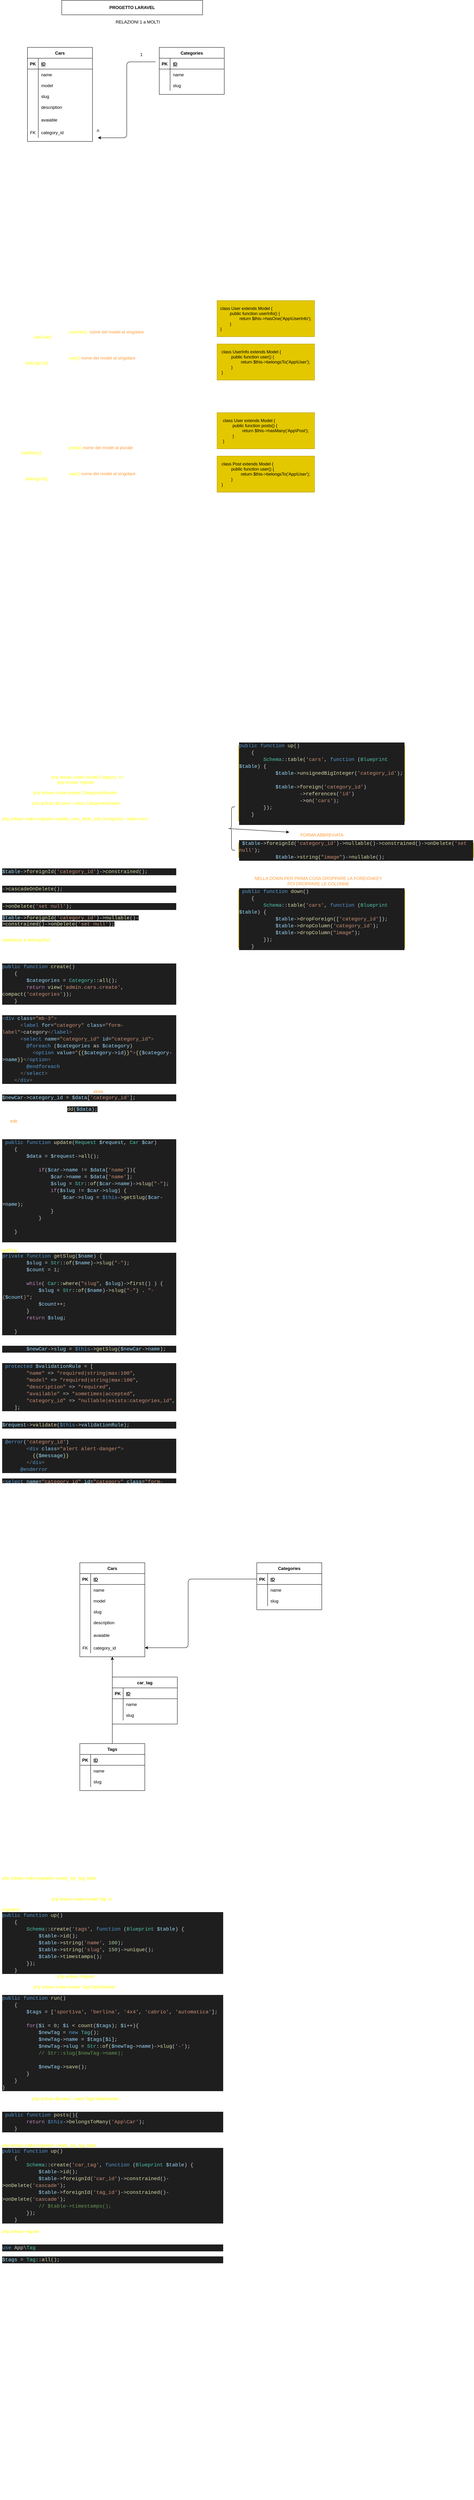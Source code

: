 <mxfile>
    <diagram id="avuX6tN8_coUhezxWiyo" name="Page-1">
        <mxGraphModel dx="819" dy="464" grid="1" gridSize="10" guides="1" tooltips="1" connect="1" arrows="0" fold="1" page="1" pageScale="1" pageWidth="827" pageHeight="1169" math="0" shadow="0">
            <root>
                <mxCell id="0"/>
                <mxCell id="1" parent="0"/>
                <mxCell id="2" value="&lt;b&gt;PROGETTO LARAVEL&lt;/b&gt;&lt;font color=&quot;#ffff00&quot;&gt;&lt;br&gt;&lt;/font&gt;" style="rounded=0;whiteSpace=wrap;html=1;" parent="1" vertex="1">
                    <mxGeometry x="250" y="40" width="390" height="40" as="geometry"/>
                </mxCell>
                <mxCell id="8" value="&lt;h1&gt;passaggi relazione&lt;/h1&gt;&lt;div&gt;creare Model + migration &lt;font color=&quot;#ffff00&quot;&gt;php artisan make:model Category -m&lt;/font&gt;&lt;/div&gt;&lt;div&gt;edito la migration e la lancio &lt;font color=&quot;#ffff00&quot;&gt;php artisan migrate&lt;/font&gt;&lt;/div&gt;&lt;div&gt;&lt;font color=&quot;#ffff00&quot;&gt;&lt;br&gt;&lt;/font&gt;&lt;/div&gt;&lt;div&gt;creare il seeder &lt;font color=&quot;#ffff00&quot;&gt;php artisan make:seeder CategoriesSeeder&lt;/font&gt;&lt;/div&gt;&lt;div&gt;importa nel seeder il model e&lt;font color=&quot;#ffff00&quot;&gt;&amp;nbsp;&lt;/font&gt;&lt;span&gt;popola il seeder&amp;nbsp;&lt;/span&gt;&lt;/div&gt;&lt;div&gt;lancia il seeder &lt;font color=&quot;#ffff00&quot;&gt;php artisan db:seed --class CategoriesSeeder&lt;/font&gt;&lt;/div&gt;&lt;div&gt;&lt;font color=&quot;#ffff00&quot;&gt;&lt;br&gt;&lt;/font&gt;&lt;/div&gt;&lt;div&gt;creare una migration di update&lt;/div&gt;&lt;div&gt;&lt;font color=&quot;#ffff00&quot;&gt;php artisan make:migration update_cars_table_add_foreignkey --table=cars&lt;/font&gt;&lt;/div&gt;&lt;div&gt;&lt;font color=&quot;#ffff00&quot;&gt;&lt;br&gt;&lt;/font&gt;&lt;/div&gt;&lt;div&gt;aggiungo nello schema&amp;nbsp;&lt;/div&gt;&lt;div&gt;creiamo un campo unsignedBigInteger che si chiama category_id&amp;nbsp;&lt;/div&gt;&lt;div&gt;&lt;br&gt;&lt;/div&gt;&lt;div&gt;la tabella ha una foreign key che è il campo appena creato&lt;/div&gt;&lt;div&gt;&lt;br&gt;&lt;/div&gt;&lt;div&gt;reference = la tabella si collega all'id della tabella (on) cars&amp;nbsp;&lt;/div&gt;&lt;div&gt;&lt;br&gt;&lt;/div&gt;&lt;div&gt;FORMA ABBREVIATA&amp;nbsp;&lt;/div&gt;&lt;div&gt;&lt;div style=&quot;color: rgb(212 , 212 , 212) ; background-color: rgb(30 , 30 , 30) ; font-family: &amp;#34;consolas&amp;#34; , &amp;#34;courier new&amp;#34; , monospace ; font-size: 14px ; line-height: 19px&quot;&gt;&lt;span style=&quot;color: #9cdcfe&quot;&gt;$table&lt;/span&gt;-&amp;gt;&lt;span style=&quot;color: #dcdcaa&quot;&gt;foreignId&lt;/span&gt;(&lt;span style=&quot;color: #ce9178&quot;&gt;'category_id'&lt;/span&gt;)-&amp;gt;&lt;span style=&quot;color: #dcdcaa&quot;&gt;constrained&lt;/span&gt;();&lt;/div&gt;&lt;/div&gt;&lt;div&gt;&lt;br&gt;&lt;/div&gt;&lt;div&gt;Cancellazzione collegamenti&lt;/div&gt;&lt;div&gt;&lt;div style=&quot;color: rgb(212 , 212 , 212) ; background-color: rgb(30 , 30 , 30) ; font-family: &amp;#34;consolas&amp;#34; , &amp;#34;courier new&amp;#34; , monospace ; font-size: 14px ; line-height: 19px&quot;&gt;-&amp;gt;&lt;span style=&quot;color: #dcdcaa&quot;&gt;cascadeOnDelete&lt;/span&gt;();&lt;/div&gt;&lt;/div&gt;&lt;div&gt;cancellato campo tabella principale cancella anche gli elementi ad esso collegati&lt;/div&gt;&lt;div&gt;&lt;br&gt;&lt;/div&gt;&lt;div&gt;&lt;div style=&quot;color: rgb(212 , 212 , 212) ; background-color: rgb(30 , 30 , 30) ; font-family: &amp;#34;consolas&amp;#34; , &amp;#34;courier new&amp;#34; , monospace ; font-size: 14px ; line-height: 19px&quot;&gt;&lt;span style=&quot;color: #dcdcaa&quot;&gt;-&amp;gt;onDelete&lt;/span&gt;(&lt;span style=&quot;color: #ce9178&quot;&gt;'set null'&lt;/span&gt;);&lt;/div&gt;&lt;/div&gt;&lt;div&gt;cancello e rendo il campo null facendo così devo avere il campo che può essere nullable()&lt;/div&gt;&lt;div&gt;&lt;span style=&quot;background-color: rgb(30 , 30 , 30)&quot;&gt;&lt;span style=&quot;font-family: &amp;#34;consolas&amp;#34; , &amp;#34;courier new&amp;#34; , monospace ; font-size: 14px ; color: rgb(156 , 220 , 254)&quot;&gt;$table&lt;/span&gt;&lt;span style=&quot;color: rgb(212 , 212 , 212) ; font-family: &amp;#34;consolas&amp;#34; , &amp;#34;courier new&amp;#34; , monospace ; font-size: 14px&quot;&gt;-&amp;gt;&lt;/span&gt;&lt;span style=&quot;font-family: &amp;#34;consolas&amp;#34; , &amp;#34;courier new&amp;#34; , monospace ; font-size: 14px ; color: rgb(220 , 220 , 170)&quot;&gt;foreignId&lt;/span&gt;&lt;span style=&quot;color: rgb(212 , 212 , 212) ; font-family: &amp;#34;consolas&amp;#34; , &amp;#34;courier new&amp;#34; , monospace ; font-size: 14px&quot;&gt;(&lt;/span&gt;&lt;span style=&quot;font-family: &amp;#34;consolas&amp;#34; , &amp;#34;courier new&amp;#34; , monospace ; font-size: 14px ; color: rgb(206 , 145 , 120)&quot;&gt;'category_id'&lt;/span&gt;&lt;span style=&quot;color: rgb(212 , 212 , 212) ; font-family: &amp;#34;consolas&amp;#34; , &amp;#34;courier new&amp;#34; , monospace ; font-size: 14px&quot;&gt;)-&amp;gt;&lt;/span&gt;&lt;span style=&quot;font-family: &amp;#34;consolas&amp;#34; , &amp;#34;courier new&amp;#34; , monospace ; font-size: 14px ; color: rgb(220 , 220 , 170)&quot;&gt;nullable&lt;/span&gt;&lt;span style=&quot;color: rgb(212 , 212 , 212) ; font-family: &amp;#34;consolas&amp;#34; , &amp;#34;courier new&amp;#34; , monospace ; font-size: 14px&quot;&gt;()-&amp;gt;&lt;/span&gt;&lt;span style=&quot;font-family: &amp;#34;consolas&amp;#34; , &amp;#34;courier new&amp;#34; , monospace ; font-size: 14px ; color: rgb(220 , 220 , 170)&quot;&gt;constrained&lt;/span&gt;&lt;span style=&quot;color: rgb(212 , 212 , 212) ; font-family: &amp;#34;consolas&amp;#34; , &amp;#34;courier new&amp;#34; , monospace ; font-size: 14px&quot;&gt;()-&amp;gt;&lt;/span&gt;&lt;span style=&quot;font-family: &amp;#34;consolas&amp;#34; , &amp;#34;courier new&amp;#34; , monospace ; font-size: 14px ; color: rgb(220 , 220 , 170)&quot;&gt;onDelete&lt;/span&gt;&lt;span style=&quot;color: rgb(212 , 212 , 212) ; font-family: &amp;#34;consolas&amp;#34; , &amp;#34;courier new&amp;#34; , monospace ; font-size: 14px&quot;&gt;(&lt;/span&gt;&lt;span style=&quot;font-family: &amp;#34;consolas&amp;#34; , &amp;#34;courier new&amp;#34; , monospace ; font-size: 14px ; color: rgb(206 , 145 , 120)&quot;&gt;'set null'&lt;/span&gt;&lt;span style=&quot;color: rgb(212 , 212 , 212) ; font-family: &amp;#34;consolas&amp;#34; , &amp;#34;courier new&amp;#34; , monospace ; font-size: 14px&quot;&gt;);&lt;/span&gt;&lt;br&gt;&lt;/span&gt;&lt;/div&gt;&lt;div&gt;&lt;br&gt;&lt;/div&gt;&lt;div&gt;aggiungere funzione hai Model per dichiarare tipo di relazione&amp;nbsp;&lt;/div&gt;&lt;span style=&quot;color: rgb(255 , 255 , 0)&quot;&gt;hasMany() e&amp;nbsp;&lt;/span&gt;&lt;font color=&quot;#ffff00&quot;&gt;belongsTo()&lt;/font&gt;&lt;br&gt;&lt;br&gt;nel controller della tabella principale importare Model tabella secondaria&lt;br&gt;&lt;br&gt;modificare la create passandogli tutti gli elementi della tabella secondaria&lt;br&gt;&lt;div style=&quot;color: rgb(212 , 212 , 212) ; background-color: rgb(30 , 30 , 30) ; font-family: &amp;#34;consolas&amp;#34; , &amp;#34;courier new&amp;#34; , monospace ; font-size: 14px ; line-height: 19px&quot;&gt;&lt;div&gt;&lt;span style=&quot;color: #569cd6&quot;&gt;public&lt;/span&gt; &lt;span style=&quot;color: #569cd6&quot;&gt;function&lt;/span&gt; &lt;span style=&quot;color: #dcdcaa&quot;&gt;create&lt;/span&gt;()&lt;/div&gt;&lt;div&gt;&amp;nbsp; &amp;nbsp; {&lt;/div&gt;&lt;div&gt;&amp;nbsp; &amp;nbsp; &amp;nbsp; &amp;nbsp; &lt;span style=&quot;color: #9cdcfe&quot;&gt;$categories&lt;/span&gt; = &lt;span style=&quot;color: #4ec9b0&quot;&gt;Category&lt;/span&gt;::&lt;span style=&quot;color: #dcdcaa&quot;&gt;all&lt;/span&gt;();&lt;/div&gt;&lt;div&gt;&amp;nbsp; &amp;nbsp; &amp;nbsp; &amp;nbsp; &lt;span style=&quot;color: #c586c0&quot;&gt;return&lt;/span&gt; &lt;span style=&quot;color: #dcdcaa&quot;&gt;view&lt;/span&gt;(&lt;span style=&quot;color: #ce9178&quot;&gt;'admin.cars.create'&lt;/span&gt;, &lt;span style=&quot;color: #dcdcaa&quot;&gt;compact&lt;/span&gt;(&lt;span style=&quot;color: #ce9178&quot;&gt;'categories'&lt;/span&gt;));&lt;/div&gt;&lt;div&gt;&amp;nbsp; &amp;nbsp; }&lt;/div&gt;&lt;/div&gt;&lt;div&gt;&amp;nbsp;&lt;/div&gt;&lt;div&gt;nella view create aggiungere il campo category_id e ciclarlo con un forEach()&lt;/div&gt;&lt;div&gt;&lt;div style=&quot;color: rgb(212 , 212 , 212) ; background-color: rgb(30 , 30 , 30) ; font-family: &amp;#34;consolas&amp;#34; , &amp;#34;courier new&amp;#34; , monospace ; font-size: 14px ; line-height: 19px&quot;&gt;&lt;div&gt;&lt;span style=&quot;color: #808080&quot;&gt;&amp;lt;&lt;/span&gt;&lt;span style=&quot;color: #569cd6&quot;&gt;div&lt;/span&gt; &lt;span style=&quot;color: #9cdcfe&quot;&gt;class&lt;/span&gt;=&lt;span style=&quot;color: #ce9178&quot;&gt;&quot;mb-3&quot;&lt;/span&gt;&lt;span style=&quot;color: #808080&quot;&gt;&amp;gt;&lt;/span&gt;&lt;/div&gt;&lt;div&gt;&amp;nbsp; &amp;nbsp; &amp;nbsp; &lt;span style=&quot;color: #808080&quot;&gt;&amp;lt;&lt;/span&gt;&lt;span style=&quot;color: #569cd6&quot;&gt;label&lt;/span&gt; &lt;span style=&quot;color: #9cdcfe&quot;&gt;for&lt;/span&gt;=&lt;span style=&quot;color: #ce9178&quot;&gt;&quot;category&quot;&lt;/span&gt; &lt;span style=&quot;color: #9cdcfe&quot;&gt;class&lt;/span&gt;=&lt;span style=&quot;color: #ce9178&quot;&gt;&quot;form-label&quot;&lt;/span&gt;&lt;span style=&quot;color: #808080&quot;&gt;&amp;gt;&lt;/span&gt;category&lt;span style=&quot;color: #808080&quot;&gt;&amp;lt;/&lt;/span&gt;&lt;span style=&quot;color: #569cd6&quot;&gt;label&lt;/span&gt;&lt;span style=&quot;color: #808080&quot;&gt;&amp;gt;&lt;/span&gt;&lt;/div&gt;&lt;div&gt;&amp;nbsp; &amp;nbsp; &amp;nbsp; &lt;span style=&quot;color: #808080&quot;&gt;&amp;lt;&lt;/span&gt;&lt;span style=&quot;color: #569cd6&quot;&gt;select&lt;/span&gt; &lt;span style=&quot;color: #9cdcfe&quot;&gt;name&lt;/span&gt;=&lt;span style=&quot;color: #ce9178&quot;&gt;&quot;category_id&quot;&lt;/span&gt; &lt;span style=&quot;color: #9cdcfe&quot;&gt;id&lt;/span&gt;=&lt;span style=&quot;color: #ce9178&quot;&gt;&quot;category_id&quot;&lt;/span&gt;&lt;span style=&quot;color: #808080&quot;&gt;&amp;gt;&lt;/span&gt;&lt;/div&gt;&lt;div&gt;&amp;nbsp; &amp;nbsp; &amp;nbsp; &amp;nbsp; &lt;span style=&quot;color: #569cd6&quot;&gt;@foreach &lt;/span&gt;(&lt;span style=&quot;color: #9cdcfe&quot;&gt;$categories&lt;/span&gt; as &lt;span style=&quot;color: #9cdcfe&quot;&gt;$category&lt;/span&gt;)&lt;/div&gt;&lt;div&gt;&amp;nbsp; &amp;nbsp; &amp;nbsp; &amp;nbsp; &amp;nbsp; &lt;span style=&quot;color: #808080&quot;&gt;&amp;lt;&lt;/span&gt;&lt;span style=&quot;color: #569cd6&quot;&gt;option&lt;/span&gt; &lt;span style=&quot;color: #9cdcfe&quot;&gt;value&lt;/span&gt;=&lt;span style=&quot;color: #ce9178&quot;&gt;&quot;&lt;/span&gt;&lt;span style=&quot;color: #dcdcaa&quot;&gt;{{&lt;/span&gt;&lt;span style=&quot;color: #9cdcfe&quot;&gt;$category&lt;/span&gt;-&amp;gt;&lt;span style=&quot;color: #9cdcfe&quot;&gt;id&lt;/span&gt;&lt;span style=&quot;color: #dcdcaa&quot;&gt;}}&lt;/span&gt;&lt;span style=&quot;color: #ce9178&quot;&gt;&quot;&lt;/span&gt;&lt;span style=&quot;color: #808080&quot;&gt;&amp;gt;&lt;/span&gt;&lt;span style=&quot;color: #dcdcaa&quot;&gt;{{&lt;/span&gt;&lt;span style=&quot;color: #9cdcfe&quot;&gt;$category&lt;/span&gt;-&amp;gt;&lt;span style=&quot;color: #9cdcfe&quot;&gt;name&lt;/span&gt;&lt;span style=&quot;color: #dcdcaa&quot;&gt;}}&lt;/span&gt;&lt;span style=&quot;color: #808080&quot;&gt;&amp;lt;/&lt;/span&gt;&lt;span style=&quot;color: #569cd6&quot;&gt;option&lt;/span&gt;&lt;span style=&quot;color: #808080&quot;&gt;&amp;gt;&lt;/span&gt;&lt;/div&gt;&lt;div&gt;&amp;nbsp; &amp;nbsp; &amp;nbsp; &amp;nbsp; &lt;span style=&quot;color: #569cd6&quot;&gt;@endforeach&lt;/span&gt;&lt;/div&gt;&lt;div&gt;&amp;nbsp; &amp;nbsp; &amp;nbsp; &lt;span style=&quot;color: #808080&quot;&gt;&amp;lt;/&lt;/span&gt;&lt;span style=&quot;color: #569cd6&quot;&gt;select&lt;/span&gt;&lt;span style=&quot;color: #808080&quot;&gt;&amp;gt;&lt;/span&gt;&lt;/div&gt;&lt;div&gt;&amp;nbsp; &amp;nbsp; &lt;span style=&quot;color: #808080&quot;&gt;&amp;lt;/&lt;/span&gt;&lt;span style=&quot;color: #569cd6&quot;&gt;div&lt;/span&gt;&lt;span style=&quot;color: #808080&quot;&gt;&amp;gt;&lt;/span&gt;&lt;/div&gt;&lt;/div&gt;&lt;/div&gt;&lt;div&gt;&lt;br&gt;&lt;/div&gt;&lt;div&gt;aggiungere il nuovo campo al salvataggio nella &lt;font color=&quot;#ff9933&quot;&gt;store&lt;/font&gt;&lt;/div&gt;&lt;div&gt;&lt;div style=&quot;color: rgb(212 , 212 , 212) ; background-color: rgb(30 , 30 , 30) ; font-family: &amp;#34;consolas&amp;#34; , &amp;#34;courier new&amp;#34; , monospace ; font-size: 14px ; line-height: 19px&quot;&gt;&lt;span style=&quot;color: #9cdcfe&quot;&gt;$newCar&lt;/span&gt;-&amp;gt;&lt;span style=&quot;color: #9cdcfe&quot;&gt;category_id&lt;/span&gt; = &lt;span style=&quot;color: #9cdcfe&quot;&gt;$data&lt;/span&gt;[&lt;span style=&quot;color: #ce9178&quot;&gt;'category_id'&lt;/span&gt;];&lt;/div&gt;&lt;/div&gt;&lt;div&gt;&lt;br&gt;&lt;/div&gt;&lt;div&gt;fai un DD per vedere cosa ritorna&amp;nbsp;&lt;span style=&quot;background-color: rgb(30 , 30 , 30) ; font-family: &amp;#34;consolas&amp;#34; , &amp;#34;courier new&amp;#34; , monospace ; font-size: 14px ; color: rgb(220 , 220 , 170)&quot;&gt;dd&lt;/span&gt;&lt;span style=&quot;background-color: rgb(30 , 30 , 30) ; color: rgb(212 , 212 , 212) ; font-family: &amp;#34;consolas&amp;#34; , &amp;#34;courier new&amp;#34; , monospace ; font-size: 14px&quot;&gt;(&lt;/span&gt;&lt;span style=&quot;background-color: rgb(30 , 30 , 30) ; font-family: &amp;#34;consolas&amp;#34; , &amp;#34;courier new&amp;#34; , monospace ; font-size: 14px ; color: rgb(156 , 220 , 254)&quot;&gt;$data&lt;/span&gt;&lt;span style=&quot;background-color: rgb(30 , 30 , 30) ; color: rgb(212 , 212 , 212) ; font-family: &amp;#34;consolas&amp;#34; , &amp;#34;courier new&amp;#34; , monospace ; font-size: 14px&quot;&gt;);&lt;/span&gt;&lt;/div&gt;&lt;div&gt;&lt;span style=&quot;background-color: rgb(30 , 30 , 30) ; color: rgb(212 , 212 , 212) ; font-family: &amp;#34;consolas&amp;#34; , &amp;#34;courier new&amp;#34; , monospace ; font-size: 14px&quot;&gt;&lt;br&gt;&lt;/span&gt;&lt;/div&gt;&lt;div&gt;nell &lt;font color=&quot;#ff9933&quot;&gt;edit&lt;/font&gt; aggiungere il form della create&lt;/div&gt;&lt;div&gt;modificare i campi&lt;/div&gt;&lt;div&gt;&lt;br&gt;&lt;/div&gt;&lt;div&gt;nel controller fare l' update&lt;/div&gt;&lt;div&gt;&lt;div style=&quot;color: rgb(212 , 212 , 212) ; background-color: rgb(30 , 30 , 30) ; font-family: &amp;#34;consolas&amp;#34; , &amp;#34;courier new&amp;#34; , monospace ; font-size: 14px ; line-height: 19px&quot;&gt;&lt;div&gt;&amp;nbsp;&lt;span style=&quot;color: #569cd6&quot;&gt;public&lt;/span&gt; &lt;span style=&quot;color: #569cd6&quot;&gt;function&lt;/span&gt; &lt;span style=&quot;color: #dcdcaa&quot;&gt;update&lt;/span&gt;(&lt;span style=&quot;color: #4ec9b0&quot;&gt;Request&lt;/span&gt; &lt;span style=&quot;color: #9cdcfe&quot;&gt;$request&lt;/span&gt;, &lt;span style=&quot;color: #4ec9b0&quot;&gt;Car&lt;/span&gt; &lt;span style=&quot;color: #9cdcfe&quot;&gt;$car&lt;/span&gt;)&lt;/div&gt;&lt;div&gt;&amp;nbsp; &amp;nbsp; {&lt;/div&gt;&lt;div&gt;&amp;nbsp; &amp;nbsp; &amp;nbsp; &amp;nbsp; &lt;span style=&quot;color: #9cdcfe&quot;&gt;$data&lt;/span&gt; = &lt;span style=&quot;color: #9cdcfe&quot;&gt;$request&lt;/span&gt;-&amp;gt;&lt;span style=&quot;color: #dcdcaa&quot;&gt;all&lt;/span&gt;();&lt;/div&gt;&lt;br&gt;&lt;div&gt;&amp;nbsp; &amp;nbsp; &amp;nbsp; &amp;nbsp; &amp;nbsp; &amp;nbsp; &lt;span style=&quot;color: #c586c0&quot;&gt;if&lt;/span&gt;(&lt;span style=&quot;color: #9cdcfe&quot;&gt;$car&lt;/span&gt;-&amp;gt;&lt;span style=&quot;color: #9cdcfe&quot;&gt;name&lt;/span&gt; != &lt;span style=&quot;color: #9cdcfe&quot;&gt;$data&lt;/span&gt;[&lt;span style=&quot;color: #ce9178&quot;&gt;'name'&lt;/span&gt;]){&lt;/div&gt;&lt;div&gt;&amp;nbsp; &amp;nbsp; &amp;nbsp; &amp;nbsp; &amp;nbsp; &amp;nbsp; &amp;nbsp; &amp;nbsp; &lt;span style=&quot;color: #9cdcfe&quot;&gt;$car&lt;/span&gt;-&amp;gt;&lt;span style=&quot;color: #9cdcfe&quot;&gt;name&lt;/span&gt; = &lt;span style=&quot;color: #9cdcfe&quot;&gt;$data&lt;/span&gt;[&lt;span style=&quot;color: #ce9178&quot;&gt;'name'&lt;/span&gt;];&lt;/div&gt;&lt;div&gt;&amp;nbsp; &amp;nbsp; &amp;nbsp; &amp;nbsp; &amp;nbsp; &amp;nbsp; &amp;nbsp; &amp;nbsp; &lt;span style=&quot;color: #9cdcfe&quot;&gt;$slug&lt;/span&gt; = &lt;span style=&quot;color: #4ec9b0&quot;&gt;Str&lt;/span&gt;::&lt;span style=&quot;color: #dcdcaa&quot;&gt;of&lt;/span&gt;(&lt;span style=&quot;color: #9cdcfe&quot;&gt;$car&lt;/span&gt;-&amp;gt;&lt;span style=&quot;color: #9cdcfe&quot;&gt;name&lt;/span&gt;)-&amp;gt;&lt;span style=&quot;color: #dcdcaa&quot;&gt;slug&lt;/span&gt;(&lt;span style=&quot;color: #ce9178&quot;&gt;&quot;-&quot;&lt;/span&gt;);&lt;/div&gt;&lt;div&gt;&amp;nbsp; &amp;nbsp; &amp;nbsp; &amp;nbsp; &amp;nbsp; &amp;nbsp; &amp;nbsp; &amp;nbsp; &lt;span style=&quot;color: #c586c0&quot;&gt;if&lt;/span&gt;(&lt;span style=&quot;color: #9cdcfe&quot;&gt;$slug&lt;/span&gt; != &lt;span style=&quot;color: #9cdcfe&quot;&gt;$car&lt;/span&gt;-&amp;gt;&lt;span style=&quot;color: #9cdcfe&quot;&gt;slug&lt;/span&gt;) {&lt;/div&gt;&lt;div&gt;&amp;nbsp; &amp;nbsp; &amp;nbsp; &amp;nbsp; &amp;nbsp; &amp;nbsp; &amp;nbsp; &amp;nbsp; &amp;nbsp; &amp;nbsp; &lt;span style=&quot;color: #9cdcfe&quot;&gt;$car&lt;/span&gt;-&amp;gt;&lt;span style=&quot;color: #9cdcfe&quot;&gt;slug&lt;/span&gt; = &lt;span style=&quot;color: #569cd6&quot;&gt;$this&lt;/span&gt;-&amp;gt;&lt;span style=&quot;color: #dcdcaa&quot;&gt;getSlug&lt;/span&gt;(&lt;span style=&quot;color: #9cdcfe&quot;&gt;$car&lt;/span&gt;-&amp;gt;&lt;span style=&quot;color: #9cdcfe&quot;&gt;name&lt;/span&gt;);&lt;/div&gt;&lt;div&gt;&amp;nbsp; &amp;nbsp; &amp;nbsp; &amp;nbsp; &amp;nbsp; &amp;nbsp; &amp;nbsp; &amp;nbsp; }&lt;/div&gt;&lt;div&gt;&amp;nbsp; &amp;nbsp; &amp;nbsp; &amp;nbsp; &amp;nbsp; &amp;nbsp; }&lt;/div&gt;&lt;br&gt;&lt;div&gt;&amp;nbsp; &amp;nbsp; }&lt;/div&gt;&lt;br&gt;&lt;/div&gt;&lt;/div&gt;&lt;div&gt;&lt;br&gt;&lt;/div&gt;&lt;div&gt;&lt;font color=&quot;#ffff00&quot;&gt;getSlug&lt;/font&gt; funzione di controllo per lo slug&lt;/div&gt;&lt;div&gt;&lt;div style=&quot;color: rgb(212 , 212 , 212) ; background-color: rgb(30 , 30 , 30) ; font-family: &amp;#34;consolas&amp;#34; , &amp;#34;courier new&amp;#34; , monospace ; font-size: 14px ; line-height: 19px&quot;&gt;&lt;div&gt;&lt;span style=&quot;color: #569cd6&quot;&gt;private&lt;/span&gt; &lt;span style=&quot;color: #569cd6&quot;&gt;function&lt;/span&gt; &lt;span style=&quot;color: #dcdcaa&quot;&gt;getSlug&lt;/span&gt;(&lt;span style=&quot;color: #9cdcfe&quot;&gt;$name&lt;/span&gt;) {&lt;/div&gt;&lt;div&gt;&amp;nbsp; &amp;nbsp; &amp;nbsp; &amp;nbsp; &lt;span style=&quot;color: #9cdcfe&quot;&gt;$slug&lt;/span&gt; = &lt;span style=&quot;color: #4ec9b0&quot;&gt;Str&lt;/span&gt;::&lt;span style=&quot;color: #dcdcaa&quot;&gt;of&lt;/span&gt;(&lt;span style=&quot;color: #9cdcfe&quot;&gt;$name&lt;/span&gt;)-&amp;gt;&lt;span style=&quot;color: #dcdcaa&quot;&gt;slug&lt;/span&gt;(&lt;span style=&quot;color: #ce9178&quot;&gt;&quot;-&quot;&lt;/span&gt;);&lt;/div&gt;&lt;div&gt;&amp;nbsp; &amp;nbsp; &amp;nbsp; &amp;nbsp; &lt;span style=&quot;color: #9cdcfe&quot;&gt;$count&lt;/span&gt; = &lt;span style=&quot;color: #b5cea8&quot;&gt;1&lt;/span&gt;;&lt;/div&gt;&lt;br&gt;&lt;div&gt;&amp;nbsp; &amp;nbsp; &amp;nbsp; &amp;nbsp; &lt;span style=&quot;color: #c586c0&quot;&gt;while&lt;/span&gt;( &lt;span style=&quot;color: #4ec9b0&quot;&gt;Car&lt;/span&gt;::&lt;span style=&quot;color: #dcdcaa&quot;&gt;where&lt;/span&gt;(&lt;span style=&quot;color: #ce9178&quot;&gt;&quot;slug&quot;&lt;/span&gt;, &lt;span style=&quot;color: #9cdcfe&quot;&gt;$slug&lt;/span&gt;)-&amp;gt;&lt;span style=&quot;color: #dcdcaa&quot;&gt;first&lt;/span&gt;() ) {&lt;/div&gt;&lt;div&gt;&amp;nbsp; &amp;nbsp; &amp;nbsp; &amp;nbsp; &amp;nbsp; &amp;nbsp; &lt;span style=&quot;color: #9cdcfe&quot;&gt;$slug&lt;/span&gt; = &lt;span style=&quot;color: #4ec9b0&quot;&gt;Str&lt;/span&gt;::&lt;span style=&quot;color: #dcdcaa&quot;&gt;of&lt;/span&gt;(&lt;span style=&quot;color: #9cdcfe&quot;&gt;$name&lt;/span&gt;)-&amp;gt;&lt;span style=&quot;color: #dcdcaa&quot;&gt;slug&lt;/span&gt;(&lt;span style=&quot;color: #ce9178&quot;&gt;&quot;-&quot;&lt;/span&gt;) . &lt;span style=&quot;color: #ce9178&quot;&gt;&quot;-{&lt;/span&gt;&lt;span style=&quot;color: #9cdcfe&quot;&gt;$count&lt;/span&gt;&lt;span style=&quot;color: #ce9178&quot;&gt;}&quot;&lt;/span&gt;;&lt;/div&gt;&lt;div&gt;&amp;nbsp; &amp;nbsp; &amp;nbsp; &amp;nbsp; &amp;nbsp; &amp;nbsp; &lt;span style=&quot;color: #9cdcfe&quot;&gt;$count&lt;/span&gt;++;&lt;/div&gt;&lt;div&gt;&amp;nbsp; &amp;nbsp; &amp;nbsp; &amp;nbsp; }&lt;/div&gt;&lt;div&gt;&amp;nbsp; &amp;nbsp; &amp;nbsp; &amp;nbsp; &lt;span style=&quot;color: #c586c0&quot;&gt;return&lt;/span&gt; &lt;span style=&quot;color: #9cdcfe&quot;&gt;$slug&lt;/span&gt;;&lt;/div&gt;&lt;br&gt;&lt;div&gt;&amp;nbsp; &amp;nbsp; }&lt;/div&gt;&lt;/div&gt;&lt;/div&gt;&lt;div&gt;&lt;br&gt;&lt;/div&gt;&lt;div&gt;nella store modifica campo slug inserendo la funzione di controllo&lt;/div&gt;&lt;div&gt;&lt;div style=&quot;color: rgb(212 , 212 , 212) ; background-color: rgb(30 , 30 , 30) ; font-family: &amp;#34;consolas&amp;#34; , &amp;#34;courier new&amp;#34; , monospace ; font-size: 14px ; line-height: 19px&quot;&gt;&lt;div&gt;&lt;/div&gt;&lt;div&gt;&amp;nbsp; &amp;nbsp; &amp;nbsp; &amp;nbsp; &lt;span style=&quot;color: #9cdcfe&quot;&gt;$newCar&lt;/span&gt;-&amp;gt;&lt;span style=&quot;color: #9cdcfe&quot;&gt;slug&lt;/span&gt; = &lt;span style=&quot;color: #569cd6&quot;&gt;$this&lt;/span&gt;-&amp;gt;&lt;span style=&quot;color: #dcdcaa&quot;&gt;getSlug&lt;/span&gt;(&lt;span style=&quot;color: #9cdcfe&quot;&gt;$newCar&lt;/span&gt;-&amp;gt;&lt;span style=&quot;color: #9cdcfe&quot;&gt;name&lt;/span&gt;);&lt;/div&gt;&lt;/div&gt;&lt;/div&gt;&lt;div&gt;&lt;br&gt;&lt;/div&gt;&lt;div&gt;aggiungere al controller le validazioni&lt;/div&gt;&lt;div&gt;&lt;div style=&quot;color: rgb(212 , 212 , 212) ; background-color: rgb(30 , 30 , 30) ; font-family: &amp;#34;consolas&amp;#34; , &amp;#34;courier new&amp;#34; , monospace ; font-size: 14px ; line-height: 19px&quot;&gt;&lt;div&gt;&amp;nbsp;&lt;span style=&quot;color: #569cd6&quot;&gt;protected&lt;/span&gt; &lt;span style=&quot;color: #9cdcfe&quot;&gt;$validationRule&lt;/span&gt; = [&lt;/div&gt;&lt;div&gt;&amp;nbsp; &amp;nbsp; &amp;nbsp; &amp;nbsp; &lt;span style=&quot;color: #ce9178&quot;&gt;&quot;name&quot;&lt;/span&gt; =&amp;gt; &lt;span style=&quot;color: #ce9178&quot;&gt;&quot;required|string|max:100&quot;&lt;/span&gt;,&lt;/div&gt;&lt;div&gt;&amp;nbsp; &amp;nbsp; &amp;nbsp; &amp;nbsp; &lt;span style=&quot;color: #ce9178&quot;&gt;&quot;model&quot;&lt;/span&gt; =&amp;gt; &lt;span style=&quot;color: #ce9178&quot;&gt;&quot;required|string|max:100&quot;&lt;/span&gt;,&lt;/div&gt;&lt;div&gt;&amp;nbsp; &amp;nbsp; &amp;nbsp; &amp;nbsp; &lt;span style=&quot;color: #ce9178&quot;&gt;&quot;description&quot;&lt;/span&gt; =&amp;gt; &lt;span style=&quot;color: #ce9178&quot;&gt;&quot;required&quot;&lt;/span&gt;,&lt;/div&gt;&lt;div&gt;&amp;nbsp; &amp;nbsp; &amp;nbsp; &amp;nbsp; &lt;span style=&quot;color: #ce9178&quot;&gt;&quot;available&quot;&lt;/span&gt; =&amp;gt; &lt;span style=&quot;color: #ce9178&quot;&gt;&quot;sometimes|accepted&quot;&lt;/span&gt;,&lt;/div&gt;&lt;div&gt;&amp;nbsp; &amp;nbsp; &amp;nbsp; &amp;nbsp; &lt;span style=&quot;color: #ce9178&quot;&gt;&quot;category_id&quot;&lt;/span&gt; =&amp;gt; &lt;span style=&quot;color: #ce9178&quot;&gt;&quot;nullable|exists:categories,id&quot;&lt;/span&gt;,&lt;/div&gt;&lt;div&gt;&amp;nbsp; &amp;nbsp; ];&lt;/div&gt;&lt;/div&gt;&lt;/div&gt;&lt;div&gt;&lt;br&gt;&lt;/div&gt;&lt;div&gt;aggiungere allo store e update le validazioni&lt;/div&gt;&lt;div&gt;&lt;div style=&quot;color: rgb(212 , 212 , 212) ; background-color: rgb(30 , 30 , 30) ; font-family: &amp;#34;consolas&amp;#34; , &amp;#34;courier new&amp;#34; , monospace ; font-size: 14px ; line-height: 19px&quot;&gt;&lt;span style=&quot;color: #9cdcfe&quot;&gt;$request&lt;/span&gt;-&amp;gt;&lt;span style=&quot;color: #dcdcaa&quot;&gt;validate&lt;/span&gt;(&lt;span style=&quot;color: #569cd6&quot;&gt;$this&lt;/span&gt;-&amp;gt;&lt;span style=&quot;color: #9cdcfe&quot;&gt;validationRule&lt;/span&gt;);&lt;/div&gt;&lt;/div&gt;&lt;div&gt;&lt;br&gt;&lt;/div&gt;&lt;div&gt;nei template edit e create aggiungere i div di errore&lt;/div&gt;&lt;div&gt;&lt;div style=&quot;color: rgb(212 , 212 , 212) ; background-color: rgb(30 , 30 , 30) ; font-family: &amp;#34;consolas&amp;#34; , &amp;#34;courier new&amp;#34; , monospace ; font-size: 14px ; line-height: 19px&quot;&gt;&lt;div&gt;&amp;nbsp;&lt;span style=&quot;color: #569cd6&quot;&gt;@error&lt;/span&gt;(&lt;span style=&quot;color: #ce9178&quot;&gt;'category_id'&lt;/span&gt;)&lt;/div&gt;&lt;div&gt;&amp;nbsp; &amp;nbsp; &amp;nbsp; &amp;nbsp; &lt;span style=&quot;color: #808080&quot;&gt;&amp;lt;&lt;/span&gt;&lt;span style=&quot;color: #569cd6&quot;&gt;div&lt;/span&gt; &lt;span style=&quot;color: #9cdcfe&quot;&gt;class&lt;/span&gt;=&lt;span style=&quot;color: #ce9178&quot;&gt;&quot;alert alert-danger&quot;&lt;/span&gt;&lt;span style=&quot;color: #808080&quot;&gt;&amp;gt;&lt;/span&gt;&lt;/div&gt;&lt;div&gt;&amp;nbsp; &amp;nbsp; &amp;nbsp; &amp;nbsp; &amp;nbsp; &lt;span style=&quot;color: #dcdcaa&quot;&gt;{{&lt;/span&gt;&lt;span style=&quot;color: #9cdcfe&quot;&gt;$message&lt;/span&gt;&lt;span style=&quot;color: #dcdcaa&quot;&gt;}}&lt;/span&gt;&lt;/div&gt;&lt;div&gt;&amp;nbsp; &amp;nbsp; &amp;nbsp; &amp;nbsp; &lt;span style=&quot;color: #808080&quot;&gt;&amp;lt;/&lt;/span&gt;&lt;span style=&quot;color: #569cd6&quot;&gt;div&lt;/span&gt;&lt;span style=&quot;color: #808080&quot;&gt;&amp;gt;&lt;/span&gt;&lt;/div&gt;&lt;div&gt;&amp;nbsp; &amp;nbsp; &amp;nbsp; &lt;span style=&quot;color: #569cd6&quot;&gt;@enderror&lt;/span&gt;&lt;/div&gt;&lt;/div&gt;&lt;/div&gt;&lt;div&gt;nella classe aggiungere l'errore&lt;/div&gt;&lt;div&gt;&lt;div style=&quot;color: rgb(212 , 212 , 212) ; background-color: rgb(30 , 30 , 30) ; font-family: &amp;#34;consolas&amp;#34; , &amp;#34;courier new&amp;#34; , monospace ; font-size: 14px ; line-height: 19px&quot;&gt;&lt;span style=&quot;color: #808080&quot;&gt;&amp;lt;&lt;/span&gt;&lt;span style=&quot;color: #569cd6&quot;&gt;select&lt;/span&gt; &lt;span style=&quot;color: #9cdcfe&quot;&gt;name&lt;/span&gt;=&lt;span style=&quot;color: #ce9178&quot;&gt;&quot;category_id&quot;&lt;/span&gt; &lt;span style=&quot;color: #9cdcfe&quot;&gt;id&lt;/span&gt;=&lt;span style=&quot;color: #ce9178&quot;&gt;&quot;category&quot;&lt;/span&gt; &lt;span style=&quot;color: #9cdcfe&quot;&gt;class&lt;/span&gt;=&lt;span style=&quot;color: #ce9178&quot;&gt;&quot;form-control &lt;/span&gt;&lt;span style=&quot;color: #569cd6&quot;&gt;@error&lt;/span&gt;&lt;span style=&quot;color: #ce9178&quot;&gt;(&lt;/span&gt;&lt;span style=&quot;color: #ce9178&quot;&gt;'category_id'&lt;/span&gt;&lt;span style=&quot;color: #ce9178&quot;&gt;) is-invalid &lt;/span&gt;&lt;span style=&quot;color: #569cd6&quot;&gt;@enderror&lt;/span&gt;&lt;span style=&quot;color: #ce9178&quot;&gt; &quot;&lt;/span&gt;&lt;span style=&quot;color: #808080&quot;&gt;&amp;gt;&lt;/span&gt;&lt;/div&gt;&lt;/div&gt;&lt;div&gt;&lt;br&gt;&lt;/div&gt;&lt;div&gt;&lt;span style=&quot;background-color: rgb(30 , 30 , 30) ; color: rgb(212 , 212 , 212) ; font-family: &amp;#34;consolas&amp;#34; , &amp;#34;courier new&amp;#34; , monospace ; font-size: 14px&quot;&gt;&lt;br&gt;&lt;/span&gt;&lt;/div&gt;&lt;div&gt;&lt;span style=&quot;background-color: rgb(30 , 30 , 30) ; color: rgb(212 , 212 , 212) ; font-family: &amp;#34;consolas&amp;#34; , &amp;#34;courier new&amp;#34; , monospace ; font-size: 14px&quot;&gt;&lt;br&gt;&lt;/span&gt;&lt;/div&gt;&lt;div&gt;&lt;span style=&quot;background-color: rgb(30 , 30 , 30) ; color: rgb(212 , 212 , 212) ; font-family: &amp;#34;consolas&amp;#34; , &amp;#34;courier new&amp;#34; , monospace ; font-size: 14px&quot;&gt;&lt;br&gt;&lt;/span&gt;&lt;/div&gt;&lt;div&gt;&lt;span style=&quot;background-color: rgb(30 , 30 , 30) ; color: rgb(212 , 212 , 212) ; font-family: &amp;#34;consolas&amp;#34; , &amp;#34;courier new&amp;#34; , monospace ; font-size: 14px&quot;&gt;&lt;br&gt;&lt;/span&gt;&lt;/div&gt;&lt;div&gt;&lt;br&gt;&lt;/div&gt;&lt;div&gt;&lt;br&gt;&lt;/div&gt;&lt;div&gt;&lt;br&gt;&lt;/div&gt;&lt;div&gt;&lt;br&gt;&lt;/div&gt;&lt;div&gt;&lt;br&gt;&lt;/div&gt;&lt;div&gt;&lt;br&gt;&lt;/div&gt;" style="text;html=1;strokeColor=#FFFFFF;fillColor=none;spacing=5;spacingTop=-20;whiteSpace=wrap;overflow=hidden;rounded=0;fontSize=12;fontColor=#FFFFFF;" parent="1" vertex="1">
                    <mxGeometry x="80" y="2130" width="490" height="2010" as="geometry"/>
                </mxCell>
                <mxCell id="26" value="&lt;div style=&quot;text-align: left ; font-size: 12px&quot;&gt;&lt;font style=&quot;font-size: 12px&quot;&gt;class&amp;nbsp;User extends Model {&lt;/font&gt;&lt;/div&gt;&lt;div style=&quot;text-align: left ; font-size: 12px&quot;&gt;&lt;font style=&quot;font-size: 12px&quot;&gt;&lt;span style=&quot;white-space: pre&quot;&gt;&#9;&lt;/span&gt;public function posts() {&lt;br&gt;&lt;/font&gt;&lt;/div&gt;&lt;div style=&quot;text-align: left ; font-size: 12px&quot;&gt;&lt;font style=&quot;font-size: 12px&quot;&gt;&lt;span style=&quot;white-space: pre&quot;&gt;&#9;&lt;/span&gt;&lt;span style=&quot;white-space: pre&quot;&gt;&#9;&lt;/span&gt;return $this-&amp;gt;hasMany('App\Post');&lt;br&gt;&lt;/font&gt;&lt;/div&gt;&lt;div style=&quot;text-align: left ; font-size: 12px&quot;&gt;&lt;font style=&quot;font-size: 12px&quot;&gt;&lt;span style=&quot;white-space: pre&quot;&gt;&#9;&lt;/span&gt;}&lt;br&gt;&lt;/font&gt;&lt;/div&gt;&lt;div style=&quot;text-align: left ; font-size: 12px&quot;&gt;&lt;font style=&quot;font-size: 12px&quot;&gt;}&lt;/font&gt;&lt;/div&gt;" style="text;html=1;strokeColor=#B09500;fillColor=#e3c800;align=center;verticalAlign=middle;whiteSpace=wrap;rounded=0;fontSize=10;fontColor=#000000;" parent="1" vertex="1">
                    <mxGeometry x="680" y="1180" width="270" height="100" as="geometry"/>
                </mxCell>
                <mxCell id="82" value="RELAZIONI 1 a MOLTI" style="text;html=1;align=center;verticalAlign=middle;resizable=0;points=[];autosize=1;strokeColor=none;fillColor=none;" parent="1" vertex="1">
                    <mxGeometry x="390" y="90" width="140" height="20" as="geometry"/>
                </mxCell>
                <mxCell id="93" value="Cars" style="shape=table;startSize=30;container=1;collapsible=1;childLayout=tableLayout;fixedRows=1;rowLines=0;fontStyle=1;align=center;resizeLast=1;" parent="1" vertex="1">
                    <mxGeometry x="155" y="170" width="180" height="260" as="geometry"/>
                </mxCell>
                <mxCell id="94" value="" style="shape=partialRectangle;collapsible=0;dropTarget=0;pointerEvents=0;fillColor=none;top=0;left=0;bottom=1;right=0;points=[[0,0.5],[1,0.5]];portConstraint=eastwest;" parent="93" vertex="1">
                    <mxGeometry y="30" width="180" height="30" as="geometry"/>
                </mxCell>
                <mxCell id="95" value="PK" style="shape=partialRectangle;connectable=0;fillColor=none;top=0;left=0;bottom=0;right=0;fontStyle=1;overflow=hidden;" parent="94" vertex="1">
                    <mxGeometry width="30" height="30" as="geometry">
                        <mxRectangle width="30" height="30" as="alternateBounds"/>
                    </mxGeometry>
                </mxCell>
                <mxCell id="96" value="ID" style="shape=partialRectangle;connectable=0;fillColor=none;top=0;left=0;bottom=0;right=0;align=left;spacingLeft=6;fontStyle=5;overflow=hidden;" parent="94" vertex="1">
                    <mxGeometry x="30" width="150" height="30" as="geometry">
                        <mxRectangle width="150" height="30" as="alternateBounds"/>
                    </mxGeometry>
                </mxCell>
                <mxCell id="97" value="" style="shape=partialRectangle;collapsible=0;dropTarget=0;pointerEvents=0;fillColor=none;top=0;left=0;bottom=0;right=0;points=[[0,0.5],[1,0.5]];portConstraint=eastwest;" parent="93" vertex="1">
                    <mxGeometry y="60" width="180" height="30" as="geometry"/>
                </mxCell>
                <mxCell id="98" value="" style="shape=partialRectangle;connectable=0;fillColor=none;top=0;left=0;bottom=0;right=0;editable=1;overflow=hidden;" parent="97" vertex="1">
                    <mxGeometry width="30" height="30" as="geometry">
                        <mxRectangle width="30" height="30" as="alternateBounds"/>
                    </mxGeometry>
                </mxCell>
                <mxCell id="99" value="name" style="shape=partialRectangle;connectable=0;fillColor=none;top=0;left=0;bottom=0;right=0;align=left;spacingLeft=6;overflow=hidden;" parent="97" vertex="1">
                    <mxGeometry x="30" width="150" height="30" as="geometry">
                        <mxRectangle width="150" height="30" as="alternateBounds"/>
                    </mxGeometry>
                </mxCell>
                <mxCell id="100" value="" style="shape=partialRectangle;collapsible=0;dropTarget=0;pointerEvents=0;fillColor=none;top=0;left=0;bottom=0;right=0;points=[[0,0.5],[1,0.5]];portConstraint=eastwest;" parent="93" vertex="1">
                    <mxGeometry y="90" width="180" height="30" as="geometry"/>
                </mxCell>
                <mxCell id="101" value="" style="shape=partialRectangle;connectable=0;fillColor=none;top=0;left=0;bottom=0;right=0;editable=1;overflow=hidden;" parent="100" vertex="1">
                    <mxGeometry width="30" height="30" as="geometry">
                        <mxRectangle width="30" height="30" as="alternateBounds"/>
                    </mxGeometry>
                </mxCell>
                <mxCell id="102" value="model" style="shape=partialRectangle;connectable=0;fillColor=none;top=0;left=0;bottom=0;right=0;align=left;spacingLeft=6;overflow=hidden;" parent="100" vertex="1">
                    <mxGeometry x="30" width="150" height="30" as="geometry">
                        <mxRectangle width="150" height="30" as="alternateBounds"/>
                    </mxGeometry>
                </mxCell>
                <mxCell id="103" value="" style="shape=partialRectangle;collapsible=0;dropTarget=0;pointerEvents=0;fillColor=none;top=0;left=0;bottom=0;right=0;points=[[0,0.5],[1,0.5]];portConstraint=eastwest;" parent="93" vertex="1">
                    <mxGeometry y="120" width="180" height="30" as="geometry"/>
                </mxCell>
                <mxCell id="104" value="" style="shape=partialRectangle;connectable=0;fillColor=none;top=0;left=0;bottom=0;right=0;editable=1;overflow=hidden;" parent="103" vertex="1">
                    <mxGeometry width="30" height="30" as="geometry">
                        <mxRectangle width="30" height="30" as="alternateBounds"/>
                    </mxGeometry>
                </mxCell>
                <mxCell id="105" value="slug" style="shape=partialRectangle;connectable=0;fillColor=none;top=0;left=0;bottom=0;right=0;align=left;spacingLeft=6;overflow=hidden;" parent="103" vertex="1">
                    <mxGeometry x="30" width="150" height="30" as="geometry">
                        <mxRectangle width="150" height="30" as="alternateBounds"/>
                    </mxGeometry>
                </mxCell>
                <mxCell id="119" value="" style="shape=partialRectangle;collapsible=0;dropTarget=0;pointerEvents=0;fillColor=none;top=0;left=0;bottom=0;right=0;points=[[0,0.5],[1,0.5]];portConstraint=eastwest;" parent="93" vertex="1">
                    <mxGeometry y="150" width="180" height="30" as="geometry"/>
                </mxCell>
                <mxCell id="120" value="" style="shape=partialRectangle;connectable=0;fillColor=none;top=0;left=0;bottom=0;right=0;editable=1;overflow=hidden;" parent="119" vertex="1">
                    <mxGeometry width="30" height="30" as="geometry">
                        <mxRectangle width="30" height="30" as="alternateBounds"/>
                    </mxGeometry>
                </mxCell>
                <mxCell id="121" value="description" style="shape=partialRectangle;connectable=0;fillColor=none;top=0;left=0;bottom=0;right=0;align=left;spacingLeft=6;overflow=hidden;" parent="119" vertex="1">
                    <mxGeometry x="30" width="150" height="30" as="geometry">
                        <mxRectangle width="150" height="30" as="alternateBounds"/>
                    </mxGeometry>
                </mxCell>
                <mxCell id="122" value="" style="shape=partialRectangle;collapsible=0;dropTarget=0;pointerEvents=0;fillColor=none;top=0;left=0;bottom=0;right=0;points=[[0,0.5],[1,0.5]];portConstraint=eastwest;" parent="93" vertex="1">
                    <mxGeometry y="180" width="180" height="40" as="geometry"/>
                </mxCell>
                <mxCell id="123" value="" style="shape=partialRectangle;connectable=0;fillColor=none;top=0;left=0;bottom=0;right=0;editable=1;overflow=hidden;" parent="122" vertex="1">
                    <mxGeometry width="30" height="40" as="geometry">
                        <mxRectangle width="30" height="40" as="alternateBounds"/>
                    </mxGeometry>
                </mxCell>
                <mxCell id="124" value="avaiable" style="shape=partialRectangle;connectable=0;fillColor=none;top=0;left=0;bottom=0;right=0;align=left;spacingLeft=6;overflow=hidden;" parent="122" vertex="1">
                    <mxGeometry x="30" width="150" height="40" as="geometry">
                        <mxRectangle width="150" height="40" as="alternateBounds"/>
                    </mxGeometry>
                </mxCell>
                <mxCell id="130" value="" style="shape=partialRectangle;collapsible=0;dropTarget=0;pointerEvents=0;fillColor=none;top=0;left=0;bottom=0;right=0;points=[[0,0.5],[1,0.5]];portConstraint=eastwest;" parent="93" vertex="1">
                    <mxGeometry y="220" width="180" height="30" as="geometry"/>
                </mxCell>
                <mxCell id="131" value="FK" style="shape=partialRectangle;connectable=0;fillColor=none;top=0;left=0;bottom=0;right=0;editable=1;overflow=hidden;" parent="130" vertex="1">
                    <mxGeometry width="30" height="30" as="geometry">
                        <mxRectangle width="30" height="30" as="alternateBounds"/>
                    </mxGeometry>
                </mxCell>
                <mxCell id="132" value="category_id" style="shape=partialRectangle;connectable=0;fillColor=none;top=0;left=0;bottom=0;right=0;align=left;spacingLeft=6;overflow=hidden;" parent="130" vertex="1">
                    <mxGeometry x="30" width="150" height="30" as="geometry">
                        <mxRectangle width="150" height="30" as="alternateBounds"/>
                    </mxGeometry>
                </mxCell>
                <mxCell id="106" value="Categories" style="shape=table;startSize=30;container=1;collapsible=1;childLayout=tableLayout;fixedRows=1;rowLines=0;fontStyle=1;align=center;resizeLast=1;" parent="1" vertex="1">
                    <mxGeometry x="520" y="170" width="180" height="130" as="geometry"/>
                </mxCell>
                <mxCell id="107" value="" style="shape=partialRectangle;collapsible=0;dropTarget=0;pointerEvents=0;fillColor=none;top=0;left=0;bottom=1;right=0;points=[[0,0.5],[1,0.5]];portConstraint=eastwest;" parent="106" vertex="1">
                    <mxGeometry y="30" width="180" height="30" as="geometry"/>
                </mxCell>
                <mxCell id="108" value="PK" style="shape=partialRectangle;connectable=0;fillColor=none;top=0;left=0;bottom=0;right=0;fontStyle=1;overflow=hidden;" parent="107" vertex="1">
                    <mxGeometry width="30" height="30" as="geometry">
                        <mxRectangle width="30" height="30" as="alternateBounds"/>
                    </mxGeometry>
                </mxCell>
                <mxCell id="109" value="ID" style="shape=partialRectangle;connectable=0;fillColor=none;top=0;left=0;bottom=0;right=0;align=left;spacingLeft=6;fontStyle=5;overflow=hidden;" parent="107" vertex="1">
                    <mxGeometry x="30" width="150" height="30" as="geometry">
                        <mxRectangle width="150" height="30" as="alternateBounds"/>
                    </mxGeometry>
                </mxCell>
                <mxCell id="110" value="" style="shape=partialRectangle;collapsible=0;dropTarget=0;pointerEvents=0;fillColor=none;top=0;left=0;bottom=0;right=0;points=[[0,0.5],[1,0.5]];portConstraint=eastwest;" parent="106" vertex="1">
                    <mxGeometry y="60" width="180" height="30" as="geometry"/>
                </mxCell>
                <mxCell id="111" value="" style="shape=partialRectangle;connectable=0;fillColor=none;top=0;left=0;bottom=0;right=0;editable=1;overflow=hidden;" parent="110" vertex="1">
                    <mxGeometry width="30" height="30" as="geometry">
                        <mxRectangle width="30" height="30" as="alternateBounds"/>
                    </mxGeometry>
                </mxCell>
                <mxCell id="112" value="name" style="shape=partialRectangle;connectable=0;fillColor=none;top=0;left=0;bottom=0;right=0;align=left;spacingLeft=6;overflow=hidden;" parent="110" vertex="1">
                    <mxGeometry x="30" width="150" height="30" as="geometry">
                        <mxRectangle width="150" height="30" as="alternateBounds"/>
                    </mxGeometry>
                </mxCell>
                <mxCell id="113" value="" style="shape=partialRectangle;collapsible=0;dropTarget=0;pointerEvents=0;fillColor=none;top=0;left=0;bottom=0;right=0;points=[[0,0.5],[1,0.5]];portConstraint=eastwest;" parent="106" vertex="1">
                    <mxGeometry y="90" width="180" height="30" as="geometry"/>
                </mxCell>
                <mxCell id="114" value="" style="shape=partialRectangle;connectable=0;fillColor=none;top=0;left=0;bottom=0;right=0;editable=1;overflow=hidden;" parent="113" vertex="1">
                    <mxGeometry width="30" height="30" as="geometry">
                        <mxRectangle width="30" height="30" as="alternateBounds"/>
                    </mxGeometry>
                </mxCell>
                <mxCell id="115" value="slug" style="shape=partialRectangle;connectable=0;fillColor=none;top=0;left=0;bottom=0;right=0;align=left;spacingLeft=6;overflow=hidden;" parent="113" vertex="1">
                    <mxGeometry x="30" width="150" height="30" as="geometry">
                        <mxRectangle width="150" height="30" as="alternateBounds"/>
                    </mxGeometry>
                </mxCell>
                <mxCell id="126" value="" style="endArrow=classic;html=1;exitX=-0.056;exitY=0.333;exitDx=0;exitDy=0;exitPerimeter=0;" parent="1" source="107" edge="1">
                    <mxGeometry width="50" height="50" relative="1" as="geometry">
                        <mxPoint x="410" y="280" as="sourcePoint"/>
                        <mxPoint x="350" y="420" as="targetPoint"/>
                        <Array as="points">
                            <mxPoint x="430" y="210"/>
                            <mxPoint x="430" y="420"/>
                        </Array>
                    </mxGeometry>
                </mxCell>
                <mxCell id="128" value="1" style="text;html=1;align=center;verticalAlign=middle;resizable=0;points=[];autosize=1;strokeColor=none;fillColor=none;" parent="1" vertex="1">
                    <mxGeometry x="460" y="180" width="20" height="20" as="geometry"/>
                </mxCell>
                <mxCell id="129" value="n" style="text;html=1;align=center;verticalAlign=middle;resizable=0;points=[];autosize=1;strokeColor=none;fillColor=none;" parent="1" vertex="1">
                    <mxGeometry x="340" y="390" width="20" height="20" as="geometry"/>
                </mxCell>
                <mxCell id="133" value="&lt;h1&gt;relazione 1 a 1&lt;/h1&gt;&lt;div&gt;&lt;div&gt;TABELLA PRINCIPALE&lt;/div&gt;&lt;div&gt;nel model principale inseriamo una funzione con un nome che identifichi la relazione con l'altra tabella, e aggiungiamo un metodo &lt;font color=&quot;#ffff00&quot;&gt;userInfo()&lt;/font&gt;&amp;nbsp;&amp;nbsp;&lt;span style=&quot;color: rgb(255 , 153 , 51)&quot;&gt;nome del model al singolare&amp;nbsp;&lt;/span&gt;&lt;span&gt;nella&lt;/span&gt;&lt;span style=&quot;color: rgb(255 , 153 , 51)&quot;&gt;&amp;nbsp;&lt;/span&gt;&lt;span&gt;quale restituiamo il tipo di relazione &lt;/span&gt;&lt;font color=&quot;#ffff00&quot;&gt;hasOne()&lt;/font&gt;&lt;/div&gt;&lt;/div&gt;&lt;div&gt;&lt;font color=&quot;#ffff00&quot;&gt;&lt;br&gt;&lt;/font&gt;&lt;/div&gt;&lt;div&gt;&lt;div&gt;TABELLA COLLEGATA&lt;/div&gt;&lt;div&gt;nel model secondario inseriamo una funzione con un nome che identifichi la relazione con l'altra tabella, e aggiungiamo un metodo&amp;nbsp;&lt;font color=&quot;#ffff00&quot;&gt;user()&lt;/font&gt;&amp;nbsp;&lt;span style=&quot;color: rgb(255 , 153 , 51)&quot;&gt;nome del model al singolare&amp;nbsp;&lt;/span&gt;&lt;span&gt;nella quale restituiamo il tipo di relazione&amp;nbsp;&lt;/span&gt;&lt;font color=&quot;#ffff00&quot;&gt;belongsTo()&lt;/font&gt;&lt;/div&gt;&lt;/div&gt;&lt;div&gt;&lt;font color=&quot;#ffff00&quot;&gt;&lt;br&gt;&lt;/font&gt;&lt;/div&gt;" style="text;html=1;strokeColor=#FFFFFF;fillColor=none;spacing=5;spacingTop=-20;whiteSpace=wrap;overflow=hidden;rounded=0;fontSize=12;fontColor=#FFFFFF;" parent="1" vertex="1">
                    <mxGeometry x="80" y="870" width="540" height="250" as="geometry"/>
                </mxCell>
                <mxCell id="134" value="&lt;h1&gt;relazione 1 a molti&lt;/h1&gt;&lt;div&gt;TABELLA PRINCIPALE&lt;/div&gt;&lt;div&gt;nel model principale inseriamo una funzione con un nome che identifichi la relazione con l'altra tabella, e aggiungiamo un metodo &lt;font color=&quot;#ffff00&quot;&gt;posts() &lt;/font&gt;&lt;font color=&quot;#ff9933&quot;&gt;nome del model al plurale&lt;/font&gt;&amp;nbsp;nella quale restituiamo il tipo di relazione &lt;font color=&quot;#ffff00&quot;&gt;hasMany()&lt;/font&gt;&lt;/div&gt;&lt;div&gt;&lt;font color=&quot;#ffff00&quot;&gt;&lt;br&gt;&lt;/font&gt;&lt;/div&gt;&lt;div&gt;TABELLA COLLEGATA&lt;/div&gt;&lt;div&gt;&lt;div&gt;nel model secondario inseriamo una funzione con un nome che identifichi la relazione con l'altra tabella, e aggiungiamo un metodo&amp;nbsp;&lt;font color=&quot;#ffff00&quot;&gt;user()&amp;nbsp;&lt;/font&gt;&lt;span style=&quot;color: rgb(255 , 153 , 51)&quot;&gt;nome del model al singolare&amp;nbsp;&lt;/span&gt;&lt;span&gt;nella quale restituiamo il tipo di relazione&amp;nbsp;&lt;/span&gt;&lt;font color=&quot;#ffff00&quot;&gt;belongsTo()&lt;/font&gt;&lt;/div&gt;&lt;/div&gt;&lt;div&gt;&lt;font color=&quot;#ffff00&quot;&gt;&lt;br&gt;&lt;/font&gt;&lt;/div&gt;&lt;div&gt;&lt;font color=&quot;#ffff00&quot;&gt;&lt;br&gt;&lt;/font&gt;&lt;/div&gt;" style="text;html=1;strokeColor=#FFFFFF;fillColor=none;spacing=5;spacingTop=-20;whiteSpace=wrap;overflow=hidden;rounded=0;fontSize=12;fontColor=#FFFFFF;" parent="1" vertex="1">
                    <mxGeometry x="80" y="1190" width="540" height="250" as="geometry"/>
                </mxCell>
                <mxCell id="135" value="&lt;div style=&quot;text-align: left ; font-size: 12px&quot;&gt;&lt;font style=&quot;font-size: 12px&quot;&gt;class Post extends Model {&lt;/font&gt;&lt;/div&gt;&lt;div style=&quot;text-align: left ; font-size: 12px&quot;&gt;&lt;font style=&quot;font-size: 12px&quot;&gt;&lt;span style=&quot;white-space: pre&quot;&gt;&#9;&lt;/span&gt;public function user() {&lt;br&gt;&lt;/font&gt;&lt;/div&gt;&lt;div style=&quot;text-align: left ; font-size: 12px&quot;&gt;&lt;font style=&quot;font-size: 12px&quot;&gt;&lt;span style=&quot;white-space: pre&quot;&gt;&#9;&lt;/span&gt;&lt;span style=&quot;white-space: pre&quot;&gt;&#9;&lt;/span&gt;return $this-&amp;gt;belongsTo('App\User');&lt;br&gt;&lt;/font&gt;&lt;/div&gt;&lt;div style=&quot;text-align: left ; font-size: 12px&quot;&gt;&lt;font style=&quot;font-size: 12px&quot;&gt;&lt;span style=&quot;white-space: pre&quot;&gt;&#9;&lt;/span&gt;}&lt;br&gt;&lt;/font&gt;&lt;/div&gt;&lt;div style=&quot;text-align: left ; font-size: 12px&quot;&gt;&lt;font style=&quot;font-size: 12px&quot;&gt;}&lt;/font&gt;&lt;/div&gt;" style="text;html=1;strokeColor=#B09500;fillColor=#e3c800;align=center;verticalAlign=middle;whiteSpace=wrap;rounded=0;fontSize=10;fontColor=#000000;" vertex="1" parent="1">
                    <mxGeometry x="680" y="1300" width="270" height="100" as="geometry"/>
                </mxCell>
                <mxCell id="136" value="&lt;div style=&quot;text-align: left ; font-size: 12px&quot;&gt;&lt;font style=&quot;font-size: 12px&quot;&gt;class&amp;nbsp;User extends Model {&lt;/font&gt;&lt;/div&gt;&lt;div style=&quot;text-align: left ; font-size: 12px&quot;&gt;&lt;font style=&quot;font-size: 12px&quot;&gt;&lt;span style=&quot;white-space: pre&quot;&gt;&#9;&lt;/span&gt;public function userInfo() {&lt;br&gt;&lt;/font&gt;&lt;/div&gt;&lt;div style=&quot;text-align: left ; font-size: 12px&quot;&gt;&lt;font style=&quot;font-size: 12px&quot;&gt;&lt;span style=&quot;white-space: pre&quot;&gt;&#9;&lt;/span&gt;&lt;span style=&quot;white-space: pre&quot;&gt;&#9;&lt;/span&gt;return $this-&amp;gt;hasOne('App\UserInfo');&lt;br&gt;&lt;/font&gt;&lt;/div&gt;&lt;div style=&quot;text-align: left ; font-size: 12px&quot;&gt;&lt;font style=&quot;font-size: 12px&quot;&gt;&lt;span style=&quot;white-space: pre&quot;&gt;&#9;&lt;/span&gt;}&lt;br&gt;&lt;/font&gt;&lt;/div&gt;&lt;div style=&quot;text-align: left ; font-size: 12px&quot;&gt;&lt;font style=&quot;font-size: 12px&quot;&gt;}&lt;/font&gt;&lt;/div&gt;" style="text;html=1;strokeColor=#B09500;fillColor=#e3c800;align=center;verticalAlign=middle;whiteSpace=wrap;rounded=0;fontSize=10;fontColor=#000000;" vertex="1" parent="1">
                    <mxGeometry x="680" y="870" width="270" height="100" as="geometry"/>
                </mxCell>
                <mxCell id="137" value="&lt;div style=&quot;text-align: left ; font-size: 12px&quot;&gt;&lt;font style=&quot;font-size: 12px&quot;&gt;class&amp;nbsp;UserInfo extends Model {&lt;/font&gt;&lt;/div&gt;&lt;div style=&quot;text-align: left ; font-size: 12px&quot;&gt;&lt;font style=&quot;font-size: 12px&quot;&gt;&lt;span style=&quot;white-space: pre&quot;&gt;&#9;&lt;/span&gt;public function user() {&lt;br&gt;&lt;/font&gt;&lt;/div&gt;&lt;div style=&quot;text-align: left ; font-size: 12px&quot;&gt;&lt;font style=&quot;font-size: 12px&quot;&gt;&lt;span style=&quot;white-space: pre&quot;&gt;&#9;&lt;/span&gt;&lt;span style=&quot;white-space: pre&quot;&gt;&#9;&lt;/span&gt;return $this-&amp;gt;belongsTo('App\User');&lt;br&gt;&lt;/font&gt;&lt;/div&gt;&lt;div style=&quot;text-align: left ; font-size: 12px&quot;&gt;&lt;font style=&quot;font-size: 12px&quot;&gt;&lt;span style=&quot;white-space: pre&quot;&gt;&#9;&lt;/span&gt;}&lt;br&gt;&lt;/font&gt;&lt;/div&gt;&lt;div style=&quot;text-align: left ; font-size: 12px&quot;&gt;&lt;font style=&quot;font-size: 12px&quot;&gt;}&lt;/font&gt;&lt;/div&gt;" style="text;html=1;strokeColor=#B09500;fillColor=#e3c800;align=center;verticalAlign=middle;whiteSpace=wrap;rounded=0;fontSize=10;fontColor=#000000;" vertex="1" parent="1">
                    <mxGeometry x="680" y="990" width="270" height="100" as="geometry"/>
                </mxCell>
                <mxCell id="139" value="&lt;div style=&quot;text-align: left ; font-size: 12px&quot;&gt;&lt;div style=&quot;color: rgb(212 , 212 , 212) ; background-color: rgb(30 , 30 , 30) ; font-family: &amp;#34;consolas&amp;#34; , &amp;#34;courier new&amp;#34; , monospace ; font-size: 14px ; line-height: 19px&quot;&gt;&lt;div&gt;&lt;span style=&quot;color: #569cd6&quot;&gt;public&lt;/span&gt; &lt;span style=&quot;color: #569cd6&quot;&gt;function&lt;/span&gt; &lt;span style=&quot;color: #dcdcaa&quot;&gt;up&lt;/span&gt;()&lt;/div&gt;&lt;div&gt;&amp;nbsp; &amp;nbsp; {&lt;/div&gt;&lt;div&gt;&amp;nbsp; &amp;nbsp; &amp;nbsp; &amp;nbsp; &lt;span style=&quot;color: #4ec9b0&quot;&gt;Schema&lt;/span&gt;::&lt;span style=&quot;color: #dcdcaa&quot;&gt;table&lt;/span&gt;(&lt;span style=&quot;color: #ce9178&quot;&gt;'cars'&lt;/span&gt;, &lt;span style=&quot;color: #569cd6&quot;&gt;function&lt;/span&gt; (&lt;span style=&quot;color: #4ec9b0&quot;&gt;Blueprint&lt;/span&gt; &lt;span style=&quot;color: #9cdcfe&quot;&gt;$table&lt;/span&gt;) {&lt;/div&gt;&lt;div&gt;&amp;nbsp; &amp;nbsp; &amp;nbsp; &amp;nbsp; &amp;nbsp; &amp;nbsp; &lt;span style=&quot;color: #9cdcfe&quot;&gt;$table&lt;/span&gt;-&amp;gt;&lt;span style=&quot;color: #dcdcaa&quot;&gt;unsignedBigInteger&lt;/span&gt;(&lt;span style=&quot;color: #ce9178&quot;&gt;'category_id'&lt;/span&gt;);&lt;/div&gt;&lt;br&gt;&lt;div&gt;&amp;nbsp; &amp;nbsp; &amp;nbsp; &amp;nbsp; &amp;nbsp; &amp;nbsp; &lt;span style=&quot;color: #9cdcfe&quot;&gt;$table&lt;/span&gt;-&amp;gt;&lt;span style=&quot;color: #dcdcaa&quot;&gt;foreign&lt;/span&gt;(&lt;span style=&quot;color: #ce9178&quot;&gt;'category_id'&lt;/span&gt;)&lt;/div&gt;&lt;div&gt;&amp;nbsp; &amp;nbsp; &amp;nbsp; &amp;nbsp; &amp;nbsp; &amp;nbsp; &amp;nbsp; &amp;nbsp; &amp;nbsp; &amp;nbsp; -&amp;gt;&lt;span style=&quot;color: #dcdcaa&quot;&gt;references&lt;/span&gt;(&lt;span style=&quot;color: #ce9178&quot;&gt;'id'&lt;/span&gt;)&lt;/div&gt;&lt;div&gt;&amp;nbsp; &amp;nbsp; &amp;nbsp; &amp;nbsp; &amp;nbsp; &amp;nbsp; &amp;nbsp; &amp;nbsp; &amp;nbsp; &amp;nbsp; -&amp;gt;&lt;span style=&quot;color: #dcdcaa&quot;&gt;on&lt;/span&gt;(&lt;span style=&quot;color: #ce9178&quot;&gt;'cars'&lt;/span&gt;);&lt;/div&gt;&lt;div&gt;&amp;nbsp; &amp;nbsp; &amp;nbsp; &amp;nbsp; });&lt;/div&gt;&lt;div&gt;&amp;nbsp; &amp;nbsp; }&lt;/div&gt;&lt;br&gt;&lt;/div&gt;&lt;/div&gt;" style="text;html=1;strokeColor=#B09500;fillColor=#e3c800;align=center;verticalAlign=middle;whiteSpace=wrap;rounded=0;fontSize=10;fontColor=#000000;" vertex="1" parent="1">
                    <mxGeometry x="740" y="2100" width="460" height="210" as="geometry"/>
                </mxCell>
                <mxCell id="143" value="&lt;div style=&quot;text-align: left ; font-size: 12px&quot;&gt;&lt;div style=&quot;color: rgb(212 , 212 , 212) ; background-color: rgb(30 , 30 , 30) ; font-family: &amp;#34;consolas&amp;#34; , &amp;#34;courier new&amp;#34; , monospace ; font-size: 14px ; line-height: 19px&quot;&gt;&lt;div style=&quot;font-family: &amp;#34;consolas&amp;#34; , &amp;#34;courier new&amp;#34; , monospace ; line-height: 19px&quot;&gt;&lt;div style=&quot;font-family: &amp;#34;consolas&amp;#34; , &amp;#34;courier new&amp;#34; , monospace ; line-height: 19px&quot;&gt;&lt;div&gt;&amp;nbsp;&lt;span style=&quot;color: #569cd6&quot;&gt;public&lt;/span&gt; &lt;span style=&quot;color: #569cd6&quot;&gt;function&lt;/span&gt; &lt;span style=&quot;color: #dcdcaa&quot;&gt;down&lt;/span&gt;()&lt;/div&gt;&lt;div&gt;&amp;nbsp; &amp;nbsp; {&lt;/div&gt;&lt;div&gt;&amp;nbsp; &amp;nbsp; &amp;nbsp; &amp;nbsp; &lt;span style=&quot;color: #4ec9b0&quot;&gt;Schema&lt;/span&gt;::&lt;span style=&quot;color: #dcdcaa&quot;&gt;table&lt;/span&gt;(&lt;span style=&quot;color: #ce9178&quot;&gt;'cars'&lt;/span&gt;, &lt;span style=&quot;color: #569cd6&quot;&gt;function&lt;/span&gt; (&lt;span style=&quot;color: #4ec9b0&quot;&gt;Blueprint&lt;/span&gt; &lt;span style=&quot;color: #9cdcfe&quot;&gt;$table&lt;/span&gt;) {&lt;/div&gt;&lt;div&gt;&amp;nbsp; &amp;nbsp; &amp;nbsp; &amp;nbsp; &amp;nbsp; &amp;nbsp; &lt;span style=&quot;color: #9cdcfe&quot;&gt;$table&lt;/span&gt;-&amp;gt;&lt;span style=&quot;color: #dcdcaa&quot;&gt;dropForeign&lt;/span&gt;&lt;span style=&quot;font-family: &amp;#34;consolas&amp;#34; , &amp;#34;courier new&amp;#34; , monospace&quot;&gt;([&lt;/span&gt;&lt;span style=&quot;font-family: &amp;#34;consolas&amp;#34; , &amp;#34;courier new&amp;#34; , monospace ; color: rgb(206 , 145 , 120)&quot;&gt;'category_id'&lt;/span&gt;&lt;span style=&quot;font-family: &amp;#34;consolas&amp;#34; , &amp;#34;courier new&amp;#34; , monospace&quot;&gt;])&lt;/span&gt;;&lt;br&gt;&lt;/div&gt;&lt;div&gt;&amp;nbsp; &amp;nbsp; &amp;nbsp; &amp;nbsp; &amp;nbsp; &amp;nbsp; &lt;span style=&quot;color: #9cdcfe&quot;&gt;$table&lt;/span&gt;-&amp;gt;&lt;span style=&quot;color: #dcdcaa&quot;&gt;dropColumn&lt;/span&gt;(&lt;span style=&quot;color: #ce9178&quot;&gt;'category_id'&lt;/span&gt;);&lt;/div&gt;&lt;div&gt;&amp;nbsp; &amp;nbsp; &amp;nbsp; &amp;nbsp; &amp;nbsp; &amp;nbsp; &lt;span style=&quot;color: #9cdcfe&quot;&gt;$table&lt;/span&gt;-&amp;gt;&lt;span style=&quot;color: #dcdcaa&quot;&gt;dropColumn&lt;/span&gt;(&lt;span style=&quot;color: #ce9178&quot;&gt;&quot;image&quot;&lt;/span&gt;);&lt;/div&gt;&lt;div&gt;&amp;nbsp; &amp;nbsp; &amp;nbsp; &amp;nbsp; });&lt;/div&gt;&lt;div&gt;&amp;nbsp; &amp;nbsp; }&lt;/div&gt;&lt;/div&gt;&lt;/div&gt;&lt;/div&gt;&lt;/div&gt;" style="text;html=1;strokeColor=#B09500;fillColor=#e3c800;align=center;verticalAlign=middle;whiteSpace=wrap;rounded=0;fontSize=10;fontColor=#000000;" vertex="1" parent="1">
                    <mxGeometry x="740" y="2500" width="460" height="160" as="geometry"/>
                </mxCell>
                <mxCell id="145" value="&lt;font color=&quot;#ff9933&quot;&gt;NELLA DOWN PER PRIMA COSA DROPPARE LA FOREIGNKEY&lt;br&gt;POI DROPPARE LE COLONNE&lt;/font&gt;" style="text;html=1;align=center;verticalAlign=middle;resizable=0;points=[];autosize=1;strokeColor=none;fillColor=none;fontSize=12;fontColor=#FFFFFF;" vertex="1" parent="1">
                    <mxGeometry x="775" y="2460" width="370" height="30" as="geometry"/>
                </mxCell>
                <mxCell id="146" value="&lt;div style=&quot;text-align: left ; font-size: 12px&quot;&gt;&lt;div style=&quot;color: rgb(212 , 212 , 212) ; background-color: rgb(30 , 30 , 30) ; font-family: &amp;#34;consolas&amp;#34; , &amp;#34;courier new&amp;#34; , monospace ; font-size: 14px ; line-height: 19px&quot;&gt;&lt;div&gt;&lt;div style=&quot;font-family: &amp;#34;consolas&amp;#34; , &amp;#34;courier new&amp;#34; , monospace ; line-height: 19px&quot;&gt;&lt;div&gt;&amp;nbsp;&lt;span style=&quot;color: #9cdcfe&quot;&gt;$table&lt;/span&gt;-&amp;gt;&lt;span style=&quot;color: #dcdcaa&quot;&gt;foreignId&lt;/span&gt;(&lt;span style=&quot;color: #ce9178&quot;&gt;'category_id'&lt;/span&gt;)-&amp;gt;&lt;span style=&quot;color: #dcdcaa&quot;&gt;nullable&lt;/span&gt;()-&amp;gt;&lt;span style=&quot;color: #dcdcaa&quot;&gt;constrained&lt;/span&gt;()-&amp;gt;&lt;span style=&quot;color: #dcdcaa&quot;&gt;onDelete&lt;/span&gt;(&lt;span style=&quot;color: #ce9178&quot;&gt;'set null'&lt;/span&gt;);&lt;/div&gt;&lt;div&gt;&amp;nbsp; &amp;nbsp; &amp;nbsp; &amp;nbsp; &amp;nbsp; &amp;nbsp; &lt;span style=&quot;color: #9cdcfe&quot;&gt;$table&lt;/span&gt;-&amp;gt;&lt;span style=&quot;color: #dcdcaa&quot;&gt;string&lt;/span&gt;(&lt;span style=&quot;color: #ce9178&quot;&gt;&quot;image&quot;&lt;/span&gt;)-&amp;gt;&lt;span style=&quot;color: #dcdcaa&quot;&gt;nullable&lt;/span&gt;();&lt;/div&gt;&lt;/div&gt;&lt;/div&gt;&lt;/div&gt;&lt;/div&gt;" style="text;html=1;strokeColor=#B09500;fillColor=#e3c800;align=center;verticalAlign=middle;whiteSpace=wrap;rounded=0;fontSize=10;fontColor=#000000;" vertex="1" parent="1">
                    <mxGeometry x="740" y="2370" width="650" height="40" as="geometry"/>
                </mxCell>
                <mxCell id="147" value="FORMA ABBREVIATA" style="text;html=1;align=center;verticalAlign=middle;resizable=0;points=[];autosize=1;strokeColor=none;fillColor=none;fontSize=12;fontColor=#FF9933;" vertex="1" parent="1">
                    <mxGeometry x="905" y="2338" width="130" height="20" as="geometry"/>
                </mxCell>
                <mxCell id="149" style="edgeStyle=none;html=1;exitX=0.1;exitY=0.5;exitDx=0;exitDy=0;exitPerimeter=0;fontSize=12;fontColor=#FF9933;" edge="1" parent="1" source="148">
                    <mxGeometry relative="1" as="geometry">
                        <mxPoint x="880" y="2340" as="targetPoint"/>
                    </mxGeometry>
                </mxCell>
                <mxCell id="148" value="" style="shape=curlyBracket;whiteSpace=wrap;html=1;rounded=1;labelBackgroundColor=#1E1E1E;fontSize=12;fontColor=#FF9933;" vertex="1" parent="1">
                    <mxGeometry x="710" y="2270" width="20" height="120" as="geometry"/>
                </mxCell>
                <mxCell id="150" value="&lt;font style=&quot;font-size: 17px&quot; color=&quot;#ffffff&quot;&gt;RELAZIONE MOLTI A MOLTI&lt;/font&gt;" style="text;html=1;align=center;verticalAlign=middle;resizable=0;points=[];autosize=1;strokeColor=none;fillColor=none;fontSize=12;fontColor=#FF9933;" vertex="1" parent="1">
                    <mxGeometry x="500" y="4250" width="240" height="20" as="geometry"/>
                </mxCell>
                <mxCell id="151" value="Cars" style="shape=table;startSize=30;container=1;collapsible=1;childLayout=tableLayout;fixedRows=1;rowLines=0;fontStyle=1;align=center;resizeLast=1;" vertex="1" parent="1">
                    <mxGeometry x="300" y="4360" width="180" height="260" as="geometry"/>
                </mxCell>
                <mxCell id="152" value="" style="shape=partialRectangle;collapsible=0;dropTarget=0;pointerEvents=0;fillColor=none;top=0;left=0;bottom=1;right=0;points=[[0,0.5],[1,0.5]];portConstraint=eastwest;" vertex="1" parent="151">
                    <mxGeometry y="30" width="180" height="30" as="geometry"/>
                </mxCell>
                <mxCell id="153" value="PK" style="shape=partialRectangle;connectable=0;fillColor=none;top=0;left=0;bottom=0;right=0;fontStyle=1;overflow=hidden;" vertex="1" parent="152">
                    <mxGeometry width="30" height="30" as="geometry">
                        <mxRectangle width="30" height="30" as="alternateBounds"/>
                    </mxGeometry>
                </mxCell>
                <mxCell id="154" value="ID" style="shape=partialRectangle;connectable=0;fillColor=none;top=0;left=0;bottom=0;right=0;align=left;spacingLeft=6;fontStyle=5;overflow=hidden;" vertex="1" parent="152">
                    <mxGeometry x="30" width="150" height="30" as="geometry">
                        <mxRectangle width="150" height="30" as="alternateBounds"/>
                    </mxGeometry>
                </mxCell>
                <mxCell id="155" value="" style="shape=partialRectangle;collapsible=0;dropTarget=0;pointerEvents=0;fillColor=none;top=0;left=0;bottom=0;right=0;points=[[0,0.5],[1,0.5]];portConstraint=eastwest;" vertex="1" parent="151">
                    <mxGeometry y="60" width="180" height="30" as="geometry"/>
                </mxCell>
                <mxCell id="156" value="" style="shape=partialRectangle;connectable=0;fillColor=none;top=0;left=0;bottom=0;right=0;editable=1;overflow=hidden;" vertex="1" parent="155">
                    <mxGeometry width="30" height="30" as="geometry">
                        <mxRectangle width="30" height="30" as="alternateBounds"/>
                    </mxGeometry>
                </mxCell>
                <mxCell id="157" value="name" style="shape=partialRectangle;connectable=0;fillColor=none;top=0;left=0;bottom=0;right=0;align=left;spacingLeft=6;overflow=hidden;" vertex="1" parent="155">
                    <mxGeometry x="30" width="150" height="30" as="geometry">
                        <mxRectangle width="150" height="30" as="alternateBounds"/>
                    </mxGeometry>
                </mxCell>
                <mxCell id="158" value="" style="shape=partialRectangle;collapsible=0;dropTarget=0;pointerEvents=0;fillColor=none;top=0;left=0;bottom=0;right=0;points=[[0,0.5],[1,0.5]];portConstraint=eastwest;" vertex="1" parent="151">
                    <mxGeometry y="90" width="180" height="30" as="geometry"/>
                </mxCell>
                <mxCell id="159" value="" style="shape=partialRectangle;connectable=0;fillColor=none;top=0;left=0;bottom=0;right=0;editable=1;overflow=hidden;" vertex="1" parent="158">
                    <mxGeometry width="30" height="30" as="geometry">
                        <mxRectangle width="30" height="30" as="alternateBounds"/>
                    </mxGeometry>
                </mxCell>
                <mxCell id="160" value="model" style="shape=partialRectangle;connectable=0;fillColor=none;top=0;left=0;bottom=0;right=0;align=left;spacingLeft=6;overflow=hidden;" vertex="1" parent="158">
                    <mxGeometry x="30" width="150" height="30" as="geometry">
                        <mxRectangle width="150" height="30" as="alternateBounds"/>
                    </mxGeometry>
                </mxCell>
                <mxCell id="161" value="" style="shape=partialRectangle;collapsible=0;dropTarget=0;pointerEvents=0;fillColor=none;top=0;left=0;bottom=0;right=0;points=[[0,0.5],[1,0.5]];portConstraint=eastwest;" vertex="1" parent="151">
                    <mxGeometry y="120" width="180" height="30" as="geometry"/>
                </mxCell>
                <mxCell id="162" value="" style="shape=partialRectangle;connectable=0;fillColor=none;top=0;left=0;bottom=0;right=0;editable=1;overflow=hidden;" vertex="1" parent="161">
                    <mxGeometry width="30" height="30" as="geometry">
                        <mxRectangle width="30" height="30" as="alternateBounds"/>
                    </mxGeometry>
                </mxCell>
                <mxCell id="163" value="slug" style="shape=partialRectangle;connectable=0;fillColor=none;top=0;left=0;bottom=0;right=0;align=left;spacingLeft=6;overflow=hidden;" vertex="1" parent="161">
                    <mxGeometry x="30" width="150" height="30" as="geometry">
                        <mxRectangle width="150" height="30" as="alternateBounds"/>
                    </mxGeometry>
                </mxCell>
                <mxCell id="164" value="" style="shape=partialRectangle;collapsible=0;dropTarget=0;pointerEvents=0;fillColor=none;top=0;left=0;bottom=0;right=0;points=[[0,0.5],[1,0.5]];portConstraint=eastwest;" vertex="1" parent="151">
                    <mxGeometry y="150" width="180" height="30" as="geometry"/>
                </mxCell>
                <mxCell id="165" value="" style="shape=partialRectangle;connectable=0;fillColor=none;top=0;left=0;bottom=0;right=0;editable=1;overflow=hidden;" vertex="1" parent="164">
                    <mxGeometry width="30" height="30" as="geometry">
                        <mxRectangle width="30" height="30" as="alternateBounds"/>
                    </mxGeometry>
                </mxCell>
                <mxCell id="166" value="description" style="shape=partialRectangle;connectable=0;fillColor=none;top=0;left=0;bottom=0;right=0;align=left;spacingLeft=6;overflow=hidden;" vertex="1" parent="164">
                    <mxGeometry x="30" width="150" height="30" as="geometry">
                        <mxRectangle width="150" height="30" as="alternateBounds"/>
                    </mxGeometry>
                </mxCell>
                <mxCell id="167" value="" style="shape=partialRectangle;collapsible=0;dropTarget=0;pointerEvents=0;fillColor=none;top=0;left=0;bottom=0;right=0;points=[[0,0.5],[1,0.5]];portConstraint=eastwest;" vertex="1" parent="151">
                    <mxGeometry y="180" width="180" height="40" as="geometry"/>
                </mxCell>
                <mxCell id="168" value="" style="shape=partialRectangle;connectable=0;fillColor=none;top=0;left=0;bottom=0;right=0;editable=1;overflow=hidden;" vertex="1" parent="167">
                    <mxGeometry width="30" height="40" as="geometry">
                        <mxRectangle width="30" height="40" as="alternateBounds"/>
                    </mxGeometry>
                </mxCell>
                <mxCell id="169" value="avaiable" style="shape=partialRectangle;connectable=0;fillColor=none;top=0;left=0;bottom=0;right=0;align=left;spacingLeft=6;overflow=hidden;" vertex="1" parent="167">
                    <mxGeometry x="30" width="150" height="40" as="geometry">
                        <mxRectangle width="150" height="40" as="alternateBounds"/>
                    </mxGeometry>
                </mxCell>
                <mxCell id="170" value="" style="shape=partialRectangle;collapsible=0;dropTarget=0;pointerEvents=0;fillColor=none;top=0;left=0;bottom=0;right=0;points=[[0,0.5],[1,0.5]];portConstraint=eastwest;" vertex="1" parent="151">
                    <mxGeometry y="220" width="180" height="30" as="geometry"/>
                </mxCell>
                <mxCell id="171" value="FK" style="shape=partialRectangle;connectable=0;fillColor=none;top=0;left=0;bottom=0;right=0;editable=1;overflow=hidden;" vertex="1" parent="170">
                    <mxGeometry width="30" height="30" as="geometry">
                        <mxRectangle width="30" height="30" as="alternateBounds"/>
                    </mxGeometry>
                </mxCell>
                <mxCell id="172" value="category_id" style="shape=partialRectangle;connectable=0;fillColor=none;top=0;left=0;bottom=0;right=0;align=left;spacingLeft=6;overflow=hidden;" vertex="1" parent="170">
                    <mxGeometry x="30" width="150" height="30" as="geometry">
                        <mxRectangle width="150" height="30" as="alternateBounds"/>
                    </mxGeometry>
                </mxCell>
                <mxCell id="173" value="Categories" style="shape=table;startSize=30;container=1;collapsible=1;childLayout=tableLayout;fixedRows=1;rowLines=0;fontStyle=1;align=center;resizeLast=1;" vertex="1" parent="1">
                    <mxGeometry x="790" y="4360" width="180" height="130" as="geometry"/>
                </mxCell>
                <mxCell id="174" value="" style="shape=partialRectangle;collapsible=0;dropTarget=0;pointerEvents=0;fillColor=none;top=0;left=0;bottom=1;right=0;points=[[0,0.5],[1,0.5]];portConstraint=eastwest;" vertex="1" parent="173">
                    <mxGeometry y="30" width="180" height="30" as="geometry"/>
                </mxCell>
                <mxCell id="175" value="PK" style="shape=partialRectangle;connectable=0;fillColor=none;top=0;left=0;bottom=0;right=0;fontStyle=1;overflow=hidden;" vertex="1" parent="174">
                    <mxGeometry width="30" height="30" as="geometry">
                        <mxRectangle width="30" height="30" as="alternateBounds"/>
                    </mxGeometry>
                </mxCell>
                <mxCell id="176" value="ID" style="shape=partialRectangle;connectable=0;fillColor=none;top=0;left=0;bottom=0;right=0;align=left;spacingLeft=6;fontStyle=5;overflow=hidden;" vertex="1" parent="174">
                    <mxGeometry x="30" width="150" height="30" as="geometry">
                        <mxRectangle width="150" height="30" as="alternateBounds"/>
                    </mxGeometry>
                </mxCell>
                <mxCell id="177" value="" style="shape=partialRectangle;collapsible=0;dropTarget=0;pointerEvents=0;fillColor=none;top=0;left=0;bottom=0;right=0;points=[[0,0.5],[1,0.5]];portConstraint=eastwest;" vertex="1" parent="173">
                    <mxGeometry y="60" width="180" height="30" as="geometry"/>
                </mxCell>
                <mxCell id="178" value="" style="shape=partialRectangle;connectable=0;fillColor=none;top=0;left=0;bottom=0;right=0;editable=1;overflow=hidden;" vertex="1" parent="177">
                    <mxGeometry width="30" height="30" as="geometry">
                        <mxRectangle width="30" height="30" as="alternateBounds"/>
                    </mxGeometry>
                </mxCell>
                <mxCell id="179" value="name" style="shape=partialRectangle;connectable=0;fillColor=none;top=0;left=0;bottom=0;right=0;align=left;spacingLeft=6;overflow=hidden;" vertex="1" parent="177">
                    <mxGeometry x="30" width="150" height="30" as="geometry">
                        <mxRectangle width="150" height="30" as="alternateBounds"/>
                    </mxGeometry>
                </mxCell>
                <mxCell id="180" value="" style="shape=partialRectangle;collapsible=0;dropTarget=0;pointerEvents=0;fillColor=none;top=0;left=0;bottom=0;right=0;points=[[0,0.5],[1,0.5]];portConstraint=eastwest;" vertex="1" parent="173">
                    <mxGeometry y="90" width="180" height="30" as="geometry"/>
                </mxCell>
                <mxCell id="181" value="" style="shape=partialRectangle;connectable=0;fillColor=none;top=0;left=0;bottom=0;right=0;editable=1;overflow=hidden;" vertex="1" parent="180">
                    <mxGeometry width="30" height="30" as="geometry">
                        <mxRectangle width="30" height="30" as="alternateBounds"/>
                    </mxGeometry>
                </mxCell>
                <mxCell id="182" value="slug" style="shape=partialRectangle;connectable=0;fillColor=none;top=0;left=0;bottom=0;right=0;align=left;spacingLeft=6;overflow=hidden;" vertex="1" parent="180">
                    <mxGeometry x="30" width="150" height="30" as="geometry">
                        <mxRectangle width="150" height="30" as="alternateBounds"/>
                    </mxGeometry>
                </mxCell>
                <mxCell id="183" value="&lt;h1&gt;relazione molti a molti&lt;/h1&gt;&lt;div&gt;TABELLA PONTE&lt;/div&gt;&lt;div&gt;&lt;font color=&quot;#ffff00&quot;&gt;php artisan make:migration create_car_tag_table&lt;/font&gt;&lt;/div&gt;&lt;div&gt;&lt;font color=&quot;#ffff00&quot;&gt;&lt;br&gt;&lt;/font&gt;&lt;/div&gt;&lt;div&gt;creare la tabella con i nomi tabella al singolare (nome-tabella + _ + nome-tabella)&lt;/div&gt;&lt;div&gt;&lt;br&gt;&lt;/div&gt;&lt;div&gt;&lt;div&gt;creare Model + migration&amp;nbsp;&lt;font color=&quot;#ffff00&quot;&gt;php artisan make:model Tag -m&lt;/font&gt;&lt;/div&gt;&lt;div&gt;&lt;font color=&quot;#ffff00&quot;&gt;&lt;br&gt;&lt;/font&gt;&lt;/div&gt;&lt;div&gt;&lt;font color=&quot;#ffff00&quot;&gt;migration&lt;/font&gt;&lt;/div&gt;&lt;div&gt;&lt;div style=&quot;color: rgb(212 , 212 , 212) ; background-color: rgb(30 , 30 , 30) ; font-family: &amp;#34;consolas&amp;#34; , &amp;#34;courier new&amp;#34; , monospace ; font-size: 14px ; line-height: 19px&quot;&gt;&lt;div&gt;&lt;span style=&quot;color: #569cd6&quot;&gt;public&lt;/span&gt; &lt;span style=&quot;color: #569cd6&quot;&gt;function&lt;/span&gt; &lt;span style=&quot;color: #dcdcaa&quot;&gt;up&lt;/span&gt;()&lt;/div&gt;&lt;div&gt;&amp;nbsp; &amp;nbsp; {&lt;/div&gt;&lt;div&gt;&amp;nbsp; &amp;nbsp; &amp;nbsp; &amp;nbsp; &lt;span style=&quot;color: #4ec9b0&quot;&gt;Schema&lt;/span&gt;::&lt;span style=&quot;color: #dcdcaa&quot;&gt;create&lt;/span&gt;(&lt;span style=&quot;color: #ce9178&quot;&gt;'tags'&lt;/span&gt;, &lt;span style=&quot;color: #569cd6&quot;&gt;function&lt;/span&gt; (&lt;span style=&quot;color: #4ec9b0&quot;&gt;Blueprint&lt;/span&gt; &lt;span style=&quot;color: #9cdcfe&quot;&gt;$table&lt;/span&gt;) {&lt;/div&gt;&lt;div&gt;&amp;nbsp; &amp;nbsp; &amp;nbsp; &amp;nbsp; &amp;nbsp; &amp;nbsp; &lt;span style=&quot;color: #9cdcfe&quot;&gt;$table&lt;/span&gt;-&amp;gt;&lt;span style=&quot;color: #dcdcaa&quot;&gt;id&lt;/span&gt;();&lt;/div&gt;&lt;div&gt;&amp;nbsp; &amp;nbsp; &amp;nbsp; &amp;nbsp; &amp;nbsp; &amp;nbsp; &lt;span style=&quot;color: #9cdcfe&quot;&gt;$table&lt;/span&gt;-&amp;gt;&lt;span style=&quot;color: #dcdcaa&quot;&gt;string&lt;/span&gt;(&lt;span style=&quot;color: #ce9178&quot;&gt;'name'&lt;/span&gt;, &lt;span style=&quot;color: #b5cea8&quot;&gt;100&lt;/span&gt;);&lt;/div&gt;&lt;div&gt;&amp;nbsp; &amp;nbsp; &amp;nbsp; &amp;nbsp; &amp;nbsp; &amp;nbsp; &lt;span style=&quot;color: #9cdcfe&quot;&gt;$table&lt;/span&gt;-&amp;gt;&lt;span style=&quot;color: #dcdcaa&quot;&gt;string&lt;/span&gt;(&lt;span style=&quot;color: #ce9178&quot;&gt;'slug'&lt;/span&gt;, &lt;span style=&quot;color: #b5cea8&quot;&gt;150&lt;/span&gt;)-&amp;gt;&lt;span style=&quot;color: #dcdcaa&quot;&gt;unique&lt;/span&gt;();&lt;/div&gt;&lt;div&gt;&amp;nbsp; &amp;nbsp; &amp;nbsp; &amp;nbsp; &amp;nbsp; &amp;nbsp; &lt;span style=&quot;color: #9cdcfe&quot;&gt;$table&lt;/span&gt;-&amp;gt;&lt;span style=&quot;color: #dcdcaa&quot;&gt;timestamps&lt;/span&gt;();&lt;/div&gt;&lt;div&gt;&amp;nbsp; &amp;nbsp; &amp;nbsp; &amp;nbsp; });&lt;/div&gt;&lt;div&gt;&amp;nbsp; &amp;nbsp; }&lt;/div&gt;&lt;/div&gt;&lt;/div&gt;&lt;div&gt;edito la migration e la lancio&amp;nbsp;&lt;font color=&quot;#ffff00&quot;&gt;php artisan migrate&lt;/font&gt;&lt;/div&gt;&lt;/div&gt;&lt;div&gt;&lt;font color=&quot;#ffff00&quot;&gt;&lt;br&gt;&lt;/font&gt;&lt;/div&gt;&lt;div&gt;&lt;div&gt;creare il seeder&amp;nbsp;&lt;font color=&quot;#ffff00&quot;&gt;php artisan make:seeder TagsTableSeeder&lt;/font&gt;&lt;/div&gt;&lt;div&gt;importa nel seeder il model e&lt;font color=&quot;#ffff00&quot;&gt;&amp;nbsp;&lt;/font&gt;popola il seeder&amp;nbsp;&lt;/div&gt;&lt;div&gt;&lt;div style=&quot;color: rgb(212 , 212 , 212) ; background-color: rgb(30 , 30 , 30) ; font-family: &amp;#34;consolas&amp;#34; , &amp;#34;courier new&amp;#34; , monospace ; font-size: 14px ; line-height: 19px&quot;&gt;&lt;div&gt;&lt;span style=&quot;color: #569cd6&quot;&gt;public&lt;/span&gt; &lt;span style=&quot;color: #569cd6&quot;&gt;function&lt;/span&gt; &lt;span style=&quot;color: #dcdcaa&quot;&gt;run&lt;/span&gt;()&lt;/div&gt;&lt;div&gt;&amp;nbsp; &amp;nbsp; {&lt;/div&gt;&lt;div&gt;&amp;nbsp; &amp;nbsp; &amp;nbsp; &amp;nbsp; &lt;span style=&quot;color: #9cdcfe&quot;&gt;$tags&lt;/span&gt; = [&lt;span style=&quot;color: #ce9178&quot;&gt;'sportiva'&lt;/span&gt;, &lt;span style=&quot;color: #ce9178&quot;&gt;'berlina'&lt;/span&gt;, &lt;span style=&quot;color: #ce9178&quot;&gt;'4x4'&lt;/span&gt;, &lt;span style=&quot;color: #ce9178&quot;&gt;'cabrio'&lt;/span&gt;, &lt;span style=&quot;color: #ce9178&quot;&gt;'automatica'&lt;/span&gt;];&lt;/div&gt;&lt;br&gt;&lt;div&gt;&amp;nbsp; &amp;nbsp; &amp;nbsp; &amp;nbsp; &lt;span style=&quot;color: #c586c0&quot;&gt;for&lt;/span&gt;(&lt;span style=&quot;color: #9cdcfe&quot;&gt;$i&lt;/span&gt; = &lt;span style=&quot;color: #b5cea8&quot;&gt;0&lt;/span&gt;; &lt;span style=&quot;color: #9cdcfe&quot;&gt;$i&lt;/span&gt; &amp;lt; &lt;span style=&quot;color: #dcdcaa&quot;&gt;count&lt;/span&gt;(&lt;span style=&quot;color: #9cdcfe&quot;&gt;$tags&lt;/span&gt;); &lt;span style=&quot;color: #9cdcfe&quot;&gt;$i&lt;/span&gt;++){&lt;/div&gt;&lt;div&gt;&amp;nbsp; &amp;nbsp; &amp;nbsp; &amp;nbsp; &amp;nbsp; &amp;nbsp; &lt;span style=&quot;color: #9cdcfe&quot;&gt;$newTag&lt;/span&gt; = &lt;span style=&quot;color: #569cd6&quot;&gt;new&lt;/span&gt; &lt;span style=&quot;color: #4ec9b0&quot;&gt;Tag&lt;/span&gt;();&lt;/div&gt;&lt;div&gt;&amp;nbsp; &amp;nbsp; &amp;nbsp; &amp;nbsp; &amp;nbsp; &amp;nbsp; &lt;span style=&quot;color: #9cdcfe&quot;&gt;$newTag&lt;/span&gt;-&amp;gt;&lt;span style=&quot;color: #9cdcfe&quot;&gt;name&lt;/span&gt; = &lt;span style=&quot;color: #9cdcfe&quot;&gt;$tags&lt;/span&gt;[&lt;span style=&quot;color: #9cdcfe&quot;&gt;$i&lt;/span&gt;];&lt;/div&gt;&lt;div&gt;&amp;nbsp; &amp;nbsp; &amp;nbsp; &amp;nbsp; &amp;nbsp; &amp;nbsp; &lt;span style=&quot;color: #9cdcfe&quot;&gt;$newTag&lt;/span&gt;-&amp;gt;&lt;span style=&quot;color: #9cdcfe&quot;&gt;slug&lt;/span&gt; = &lt;span style=&quot;color: #4ec9b0&quot;&gt;Str&lt;/span&gt;::&lt;span style=&quot;color: #dcdcaa&quot;&gt;of&lt;/span&gt;(&lt;span style=&quot;color: #9cdcfe&quot;&gt;$newTag&lt;/span&gt;-&amp;gt;&lt;span style=&quot;color: #9cdcfe&quot;&gt;name&lt;/span&gt;)-&amp;gt;&lt;span style=&quot;color: #dcdcaa&quot;&gt;slug&lt;/span&gt;(&lt;span style=&quot;color: #ce9178&quot;&gt;'-'&lt;/span&gt;);&lt;/div&gt;&lt;div&gt;&amp;nbsp; &amp;nbsp; &amp;nbsp; &amp;nbsp; &amp;nbsp; &amp;nbsp; &lt;span style=&quot;color: #6a9955&quot;&gt;// Str::slug($newTag-&amp;gt;name);&lt;/span&gt;&lt;/div&gt;&lt;br&gt;&lt;div&gt;&amp;nbsp; &amp;nbsp; &amp;nbsp; &amp;nbsp; &amp;nbsp; &amp;nbsp; &lt;span style=&quot;color: #9cdcfe&quot;&gt;$newTag&lt;/span&gt;-&amp;gt;&lt;span style=&quot;color: #dcdcaa&quot;&gt;save&lt;/span&gt;();&lt;/div&gt;&lt;div&gt;&amp;nbsp; &amp;nbsp; &amp;nbsp; &amp;nbsp; }&lt;/div&gt;&lt;div&gt;&amp;nbsp; &amp;nbsp; }&lt;/div&gt;&lt;div&gt;}&lt;/div&gt;&lt;/div&gt;&lt;/div&gt;&lt;div&gt;&lt;br&gt;&lt;/div&gt;&lt;div&gt;lancia il seeder&amp;nbsp;&lt;font color=&quot;#ffff00&quot;&gt;php artisan db:seed --class&amp;nbsp;&lt;/font&gt;&lt;span style=&quot;color: rgb(255 , 255 , 0)&quot;&gt;TagsTableSeeder&lt;/span&gt;&lt;/div&gt;&lt;/div&gt;&lt;div&gt;&lt;font color=&quot;#ffff00&quot;&gt;&lt;br&gt;&lt;/font&gt;&lt;/div&gt;&lt;div&gt;modifiche al model creare relazione tra tabelle&lt;/div&gt;&lt;div&gt;&lt;div style=&quot;color: rgb(212 , 212 , 212) ; background-color: rgb(30 , 30 , 30) ; font-family: &amp;#34;consolas&amp;#34; , &amp;#34;courier new&amp;#34; , monospace ; font-size: 14px ; line-height: 19px&quot;&gt;&lt;div&gt;&amp;nbsp;&lt;span style=&quot;color: #569cd6&quot;&gt;public&lt;/span&gt; &lt;span style=&quot;color: #569cd6&quot;&gt;function&lt;/span&gt; &lt;span style=&quot;color: #dcdcaa&quot;&gt;posts&lt;/span&gt;(){&lt;/div&gt;&lt;div&gt;&amp;nbsp; &amp;nbsp; &amp;nbsp; &amp;nbsp; &lt;span style=&quot;color: #c586c0&quot;&gt;return&lt;/span&gt; &lt;span style=&quot;color: #569cd6&quot;&gt;$this&lt;/span&gt;-&amp;gt;&lt;span style=&quot;color: #dcdcaa&quot;&gt;belongsToMany&lt;/span&gt;(&lt;span style=&quot;color: #ce9178&quot;&gt;'App\Car'&lt;/span&gt;);&lt;/div&gt;&lt;div&gt;&amp;nbsp; &amp;nbsp; }&lt;/div&gt;&lt;/div&gt;&lt;/div&gt;&lt;div&gt;&lt;font color=&quot;#ffff00&quot;&gt;&lt;br&gt;&lt;/font&gt;&lt;/div&gt;&lt;div&gt;creare tabella ponte&lt;/div&gt;&lt;div&gt;&lt;font color=&quot;#ffff00&quot;&gt;php artisan make:migration create_car_tag_table&lt;/font&gt;&lt;/div&gt;&lt;div&gt;&lt;div style=&quot;color: rgb(212 , 212 , 212) ; background-color: rgb(30 , 30 , 30) ; font-family: &amp;#34;consolas&amp;#34; , &amp;#34;courier new&amp;#34; , monospace ; font-size: 14px ; line-height: 19px&quot;&gt;&lt;div&gt;&lt;span style=&quot;color: #569cd6&quot;&gt;public&lt;/span&gt; &lt;span style=&quot;color: #569cd6&quot;&gt;function&lt;/span&gt; &lt;span style=&quot;color: #dcdcaa&quot;&gt;up&lt;/span&gt;()&lt;/div&gt;&lt;div&gt;&amp;nbsp; &amp;nbsp; {&lt;/div&gt;&lt;div&gt;&amp;nbsp; &amp;nbsp; &amp;nbsp; &amp;nbsp; &lt;span style=&quot;color: #4ec9b0&quot;&gt;Schema&lt;/span&gt;::&lt;span style=&quot;color: #dcdcaa&quot;&gt;create&lt;/span&gt;(&lt;span style=&quot;color: #ce9178&quot;&gt;'car_tag'&lt;/span&gt;, &lt;span style=&quot;color: #569cd6&quot;&gt;function&lt;/span&gt; (&lt;span style=&quot;color: #4ec9b0&quot;&gt;Blueprint&lt;/span&gt; &lt;span style=&quot;color: #9cdcfe&quot;&gt;$table&lt;/span&gt;) {&lt;/div&gt;&lt;div&gt;&amp;nbsp; &amp;nbsp; &amp;nbsp; &amp;nbsp; &amp;nbsp; &amp;nbsp; &lt;span style=&quot;color: #9cdcfe&quot;&gt;$table&lt;/span&gt;-&amp;gt;&lt;span style=&quot;color: #dcdcaa&quot;&gt;id&lt;/span&gt;();&lt;/div&gt;&lt;div&gt;&amp;nbsp; &amp;nbsp; &amp;nbsp; &amp;nbsp; &amp;nbsp; &amp;nbsp; &lt;span style=&quot;color: #9cdcfe&quot;&gt;$table&lt;/span&gt;-&amp;gt;&lt;span style=&quot;color: #dcdcaa&quot;&gt;foreignId&lt;/span&gt;(&lt;span style=&quot;color: #ce9178&quot;&gt;'car_id'&lt;/span&gt;)-&amp;gt;&lt;span style=&quot;color: #dcdcaa&quot;&gt;constrained&lt;/span&gt;()-&amp;gt;&lt;span style=&quot;color: #dcdcaa&quot;&gt;onDelete&lt;/span&gt;(&lt;span style=&quot;color: #ce9178&quot;&gt;'cascade'&lt;/span&gt;);&lt;/div&gt;&lt;div&gt;&amp;nbsp; &amp;nbsp; &amp;nbsp; &amp;nbsp; &amp;nbsp; &amp;nbsp; &lt;span style=&quot;color: #9cdcfe&quot;&gt;$table&lt;/span&gt;-&amp;gt;&lt;span style=&quot;color: #dcdcaa&quot;&gt;foreignId&lt;/span&gt;(&lt;span style=&quot;color: #ce9178&quot;&gt;'tag_id'&lt;/span&gt;)-&amp;gt;&lt;span style=&quot;color: #dcdcaa&quot;&gt;constrained&lt;/span&gt;()-&amp;gt;&lt;span style=&quot;color: #dcdcaa&quot;&gt;onDelete&lt;/span&gt;(&lt;span style=&quot;color: #ce9178&quot;&gt;'cascade'&lt;/span&gt;);&lt;/div&gt;&lt;div&gt;&amp;nbsp; &amp;nbsp; &amp;nbsp; &amp;nbsp; &amp;nbsp; &amp;nbsp; &lt;span style=&quot;color: #6a9955&quot;&gt;// $table-&amp;gt;timestamps();&lt;/span&gt;&lt;/div&gt;&lt;div&gt;&amp;nbsp; &amp;nbsp; &amp;nbsp; &amp;nbsp; });&lt;/div&gt;&lt;div&gt;&amp;nbsp; &amp;nbsp; }&lt;/div&gt;&lt;/div&gt;&lt;/div&gt;&lt;div&gt;lanciare&lt;/div&gt;&lt;div&gt;&lt;font color=&quot;#ffff00&quot;&gt;php artisan migrate&lt;br&gt;&lt;/font&gt;&lt;/div&gt;&lt;div&gt;&lt;font color=&quot;#ffff00&quot;&gt;&lt;br&gt;&lt;/font&gt;&lt;/div&gt;&lt;div&gt;nel controler importare model&lt;/div&gt;&lt;div&gt;&lt;div style=&quot;color: rgb(212 , 212 , 212) ; background-color: rgb(30 , 30 , 30) ; font-family: &amp;#34;consolas&amp;#34; , &amp;#34;courier new&amp;#34; , monospace ; font-size: 14px ; line-height: 19px&quot;&gt;&lt;span style=&quot;color: #569cd6&quot;&gt;use&lt;/span&gt; App\&lt;span style=&quot;color: #4ec9b0&quot;&gt;Tag&lt;/span&gt;&lt;/div&gt;&lt;/div&gt;&lt;div&gt;e tag nella create&lt;/div&gt;&lt;div&gt;&lt;div style=&quot;color: rgb(212 , 212 , 212) ; background-color: rgb(30 , 30 , 30) ; font-family: &amp;#34;consolas&amp;#34; , &amp;#34;courier new&amp;#34; , monospace ; font-size: 14px ; line-height: 19px&quot;&gt;&lt;span style=&quot;color: #9cdcfe&quot;&gt;$tags&lt;/span&gt; = &lt;span style=&quot;color: #4ec9b0&quot;&gt;Tag&lt;/span&gt;::&lt;span style=&quot;color: #dcdcaa&quot;&gt;all&lt;/span&gt;();&lt;/div&gt;&lt;/div&gt;&lt;div&gt;&lt;font color=&quot;#ffff00&quot;&gt;&lt;br&gt;&lt;/font&gt;&lt;/div&gt;" style="text;html=1;strokeColor=#FFFFFF;fillColor=none;spacing=5;spacingTop=-20;whiteSpace=wrap;overflow=hidden;rounded=0;fontSize=12;fontColor=#FFFFFF;" vertex="1" parent="1">
                    <mxGeometry x="80" y="5160" width="620" height="1790" as="geometry"/>
                </mxCell>
                <mxCell id="184" style="edgeStyle=none;html=1;exitX=0;exitY=0.5;exitDx=0;exitDy=0;entryX=1;entryY=0.5;entryDx=0;entryDy=0;fontSize=17;fontColor=#FFFFFF;" edge="1" parent="1" source="174" target="170">
                    <mxGeometry relative="1" as="geometry">
                        <Array as="points">
                            <mxPoint x="600" y="4405"/>
                            <mxPoint x="600" y="4595"/>
                        </Array>
                    </mxGeometry>
                </mxCell>
                <mxCell id="195" style="edgeStyle=none;html=1;entryX=0.5;entryY=1;entryDx=0;entryDy=0;fontSize=17;fontColor=#FFFFFF;exitX=0.5;exitY=0;exitDx=0;exitDy=0;" edge="1" parent="1" source="185" target="151">
                    <mxGeometry relative="1" as="geometry">
                        <mxPoint x="390" y="4780" as="sourcePoint"/>
                    </mxGeometry>
                </mxCell>
                <mxCell id="185" value="Tags" style="shape=table;startSize=30;container=1;collapsible=1;childLayout=tableLayout;fixedRows=1;rowLines=0;fontStyle=1;align=center;resizeLast=1;" vertex="1" parent="1">
                    <mxGeometry x="300" y="4860" width="180" height="130" as="geometry"/>
                </mxCell>
                <mxCell id="186" value="" style="shape=partialRectangle;collapsible=0;dropTarget=0;pointerEvents=0;fillColor=none;top=0;left=0;bottom=1;right=0;points=[[0,0.5],[1,0.5]];portConstraint=eastwest;" vertex="1" parent="185">
                    <mxGeometry y="30" width="180" height="30" as="geometry"/>
                </mxCell>
                <mxCell id="187" value="PK" style="shape=partialRectangle;connectable=0;fillColor=none;top=0;left=0;bottom=0;right=0;fontStyle=1;overflow=hidden;" vertex="1" parent="186">
                    <mxGeometry width="30" height="30" as="geometry">
                        <mxRectangle width="30" height="30" as="alternateBounds"/>
                    </mxGeometry>
                </mxCell>
                <mxCell id="188" value="ID" style="shape=partialRectangle;connectable=0;fillColor=none;top=0;left=0;bottom=0;right=0;align=left;spacingLeft=6;fontStyle=5;overflow=hidden;" vertex="1" parent="186">
                    <mxGeometry x="30" width="150" height="30" as="geometry">
                        <mxRectangle width="150" height="30" as="alternateBounds"/>
                    </mxGeometry>
                </mxCell>
                <mxCell id="189" value="" style="shape=partialRectangle;collapsible=0;dropTarget=0;pointerEvents=0;fillColor=none;top=0;left=0;bottom=0;right=0;points=[[0,0.5],[1,0.5]];portConstraint=eastwest;" vertex="1" parent="185">
                    <mxGeometry y="60" width="180" height="30" as="geometry"/>
                </mxCell>
                <mxCell id="190" value="" style="shape=partialRectangle;connectable=0;fillColor=none;top=0;left=0;bottom=0;right=0;editable=1;overflow=hidden;" vertex="1" parent="189">
                    <mxGeometry width="30" height="30" as="geometry">
                        <mxRectangle width="30" height="30" as="alternateBounds"/>
                    </mxGeometry>
                </mxCell>
                <mxCell id="191" value="name" style="shape=partialRectangle;connectable=0;fillColor=none;top=0;left=0;bottom=0;right=0;align=left;spacingLeft=6;overflow=hidden;" vertex="1" parent="189">
                    <mxGeometry x="30" width="150" height="30" as="geometry">
                        <mxRectangle width="150" height="30" as="alternateBounds"/>
                    </mxGeometry>
                </mxCell>
                <mxCell id="192" value="" style="shape=partialRectangle;collapsible=0;dropTarget=0;pointerEvents=0;fillColor=none;top=0;left=0;bottom=0;right=0;points=[[0,0.5],[1,0.5]];portConstraint=eastwest;" vertex="1" parent="185">
                    <mxGeometry y="90" width="180" height="30" as="geometry"/>
                </mxCell>
                <mxCell id="193" value="" style="shape=partialRectangle;connectable=0;fillColor=none;top=0;left=0;bottom=0;right=0;editable=1;overflow=hidden;" vertex="1" parent="192">
                    <mxGeometry width="30" height="30" as="geometry">
                        <mxRectangle width="30" height="30" as="alternateBounds"/>
                    </mxGeometry>
                </mxCell>
                <mxCell id="194" value="slug" style="shape=partialRectangle;connectable=0;fillColor=none;top=0;left=0;bottom=0;right=0;align=left;spacingLeft=6;overflow=hidden;" vertex="1" parent="192">
                    <mxGeometry x="30" width="150" height="30" as="geometry">
                        <mxRectangle width="150" height="30" as="alternateBounds"/>
                    </mxGeometry>
                </mxCell>
                <mxCell id="196" value="N" style="text;html=1;align=center;verticalAlign=middle;resizable=0;points=[];autosize=1;strokeColor=none;fillColor=none;fontSize=17;fontColor=#FFFFFF;" vertex="1" parent="1">
                    <mxGeometry x="395" y="4625" width="30" height="30" as="geometry"/>
                </mxCell>
                <mxCell id="197" value="N" style="text;html=1;align=center;verticalAlign=middle;resizable=0;points=[];autosize=1;strokeColor=none;fillColor=none;fontSize=17;fontColor=#FFFFFF;" vertex="1" parent="1">
                    <mxGeometry x="399" y="4820" width="30" height="30" as="geometry"/>
                </mxCell>
                <mxCell id="198" value="car_tag" style="shape=table;startSize=30;container=1;collapsible=1;childLayout=tableLayout;fixedRows=1;rowLines=0;fontStyle=1;align=center;resizeLast=1;" vertex="1" parent="1">
                    <mxGeometry x="390" y="4676" width="180" height="130" as="geometry"/>
                </mxCell>
                <mxCell id="199" value="" style="shape=partialRectangle;collapsible=0;dropTarget=0;pointerEvents=0;fillColor=none;top=0;left=0;bottom=1;right=0;points=[[0,0.5],[1,0.5]];portConstraint=eastwest;" vertex="1" parent="198">
                    <mxGeometry y="30" width="180" height="30" as="geometry"/>
                </mxCell>
                <mxCell id="200" value="PK" style="shape=partialRectangle;connectable=0;fillColor=none;top=0;left=0;bottom=0;right=0;fontStyle=1;overflow=hidden;" vertex="1" parent="199">
                    <mxGeometry width="30" height="30" as="geometry">
                        <mxRectangle width="30" height="30" as="alternateBounds"/>
                    </mxGeometry>
                </mxCell>
                <mxCell id="201" value="ID" style="shape=partialRectangle;connectable=0;fillColor=none;top=0;left=0;bottom=0;right=0;align=left;spacingLeft=6;fontStyle=5;overflow=hidden;" vertex="1" parent="199">
                    <mxGeometry x="30" width="150" height="30" as="geometry">
                        <mxRectangle width="150" height="30" as="alternateBounds"/>
                    </mxGeometry>
                </mxCell>
                <mxCell id="202" value="" style="shape=partialRectangle;collapsible=0;dropTarget=0;pointerEvents=0;fillColor=none;top=0;left=0;bottom=0;right=0;points=[[0,0.5],[1,0.5]];portConstraint=eastwest;" vertex="1" parent="198">
                    <mxGeometry y="60" width="180" height="30" as="geometry"/>
                </mxCell>
                <mxCell id="203" value="" style="shape=partialRectangle;connectable=0;fillColor=none;top=0;left=0;bottom=0;right=0;editable=1;overflow=hidden;" vertex="1" parent="202">
                    <mxGeometry width="30" height="30" as="geometry">
                        <mxRectangle width="30" height="30" as="alternateBounds"/>
                    </mxGeometry>
                </mxCell>
                <mxCell id="204" value="name" style="shape=partialRectangle;connectable=0;fillColor=none;top=0;left=0;bottom=0;right=0;align=left;spacingLeft=6;overflow=hidden;" vertex="1" parent="202">
                    <mxGeometry x="30" width="150" height="30" as="geometry">
                        <mxRectangle width="150" height="30" as="alternateBounds"/>
                    </mxGeometry>
                </mxCell>
                <mxCell id="205" value="" style="shape=partialRectangle;collapsible=0;dropTarget=0;pointerEvents=0;fillColor=none;top=0;left=0;bottom=0;right=0;points=[[0,0.5],[1,0.5]];portConstraint=eastwest;" vertex="1" parent="198">
                    <mxGeometry y="90" width="180" height="30" as="geometry"/>
                </mxCell>
                <mxCell id="206" value="" style="shape=partialRectangle;connectable=0;fillColor=none;top=0;left=0;bottom=0;right=0;editable=1;overflow=hidden;" vertex="1" parent="205">
                    <mxGeometry width="30" height="30" as="geometry">
                        <mxRectangle width="30" height="30" as="alternateBounds"/>
                    </mxGeometry>
                </mxCell>
                <mxCell id="207" value="slug" style="shape=partialRectangle;connectable=0;fillColor=none;top=0;left=0;bottom=0;right=0;align=left;spacingLeft=6;overflow=hidden;" vertex="1" parent="205">
                    <mxGeometry x="30" width="150" height="30" as="geometry">
                        <mxRectangle width="150" height="30" as="alternateBounds"/>
                    </mxGeometry>
                </mxCell>
                <mxCell id="208" value="tabella ponte" style="text;html=1;align=center;verticalAlign=middle;resizable=0;points=[];autosize=1;strokeColor=none;fillColor=none;fontSize=17;fontColor=#FFFFFF;" vertex="1" parent="1">
                    <mxGeometry x="590" y="4726" width="110" height="30" as="geometry"/>
                </mxCell>
            </root>
        </mxGraphModel>
    </diagram>
    <diagram id="BvBdxhd0rVTqoUJPIA4A" name="Page-2">
        <mxGraphModel dx="1238" dy="645" grid="1" gridSize="10" guides="1" tooltips="1" connect="1" arrows="1" fold="1" page="1" pageScale="1" pageWidth="827" pageHeight="1169" math="0" shadow="0">
            <root>
                <mxCell id="dGOpuBiseX3lURQI40ha-0"/>
                <mxCell id="dGOpuBiseX3lURQI40ha-1" parent="dGOpuBiseX3lURQI40ha-0"/>
            </root>
        </mxGraphModel>
    </diagram>
</mxfile>